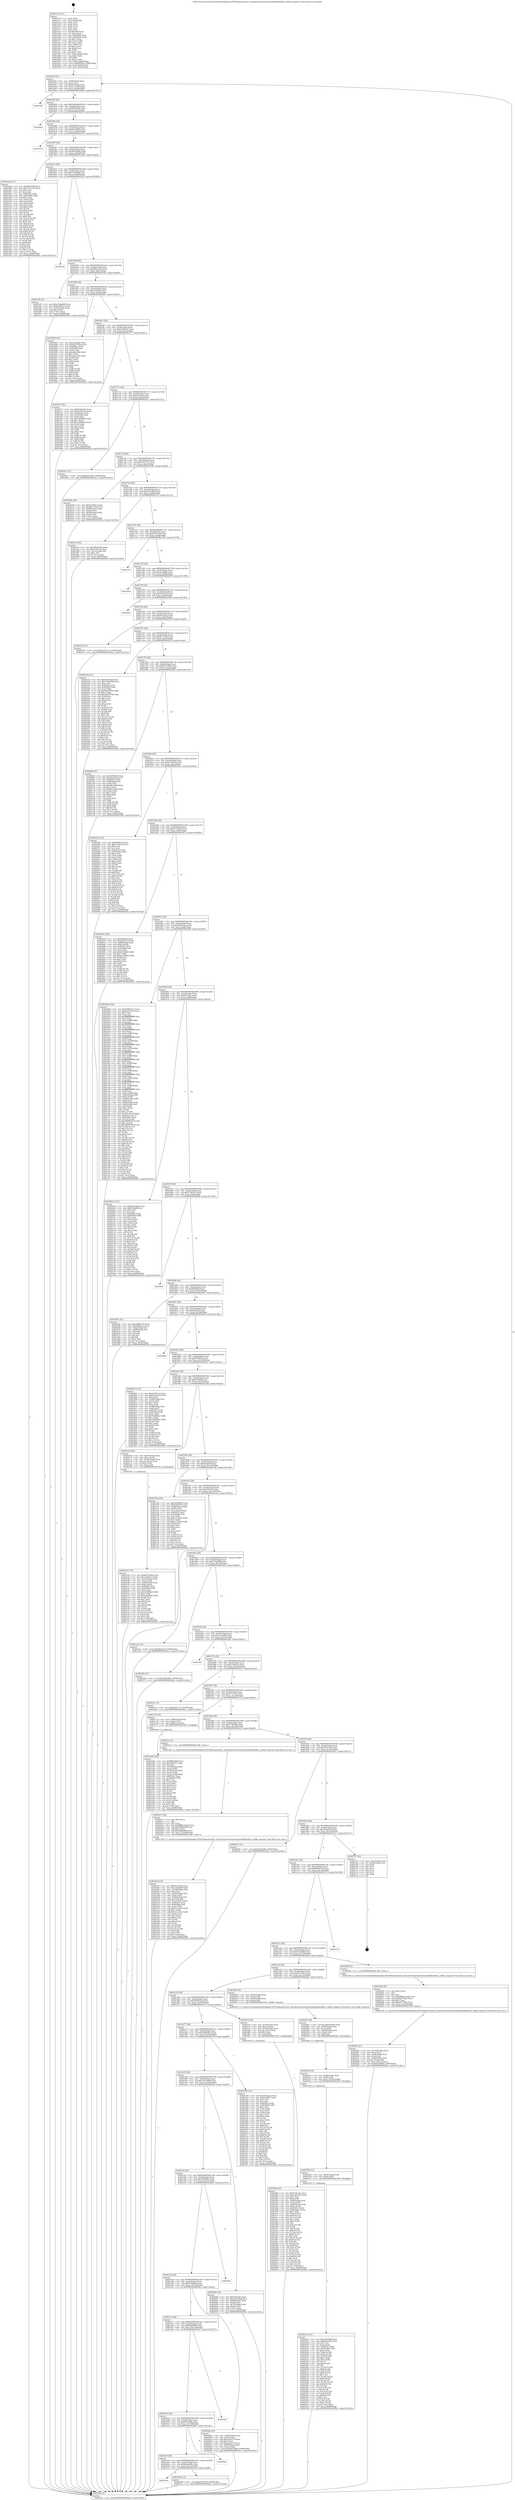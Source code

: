 digraph "0x4015c0" {
  label = "0x4015c0 (/mnt/c/Users/mathe/Desktop/tcc/POCII/binaries/extr_linuxdriversnetwirelessathath9kath9k.h_ath9k_suspend_Final-ollvm.out::main(0))"
  labelloc = "t"
  node[shape=record]

  Entry [label="",width=0.3,height=0.3,shape=circle,fillcolor=black,style=filled]
  "0x40162f" [label="{
     0x40162f [32]\l
     | [instrs]\l
     &nbsp;&nbsp;0x40162f \<+6\>: mov -0x90(%rbp),%eax\l
     &nbsp;&nbsp;0x401635 \<+2\>: mov %eax,%ecx\l
     &nbsp;&nbsp;0x401637 \<+6\>: sub $0x8ee50aad,%ecx\l
     &nbsp;&nbsp;0x40163d \<+6\>: mov %eax,-0xa4(%rbp)\l
     &nbsp;&nbsp;0x401643 \<+6\>: mov %ecx,-0xa8(%rbp)\l
     &nbsp;&nbsp;0x401649 \<+6\>: je 00000000004028d9 \<main+0x1319\>\l
  }"]
  "0x4028d9" [label="{
     0x4028d9\l
  }", style=dashed]
  "0x40164f" [label="{
     0x40164f [28]\l
     | [instrs]\l
     &nbsp;&nbsp;0x40164f \<+5\>: jmp 0000000000401654 \<main+0x94\>\l
     &nbsp;&nbsp;0x401654 \<+6\>: mov -0xa4(%rbp),%eax\l
     &nbsp;&nbsp;0x40165a \<+5\>: sub $0x8f942db9,%eax\l
     &nbsp;&nbsp;0x40165f \<+6\>: mov %eax,-0xac(%rbp)\l
     &nbsp;&nbsp;0x401665 \<+6\>: je 000000000040282f \<main+0x126f\>\l
  }"]
  Exit [label="",width=0.3,height=0.3,shape=circle,fillcolor=black,style=filled,peripheries=2]
  "0x40282f" [label="{
     0x40282f\l
  }", style=dashed]
  "0x40166b" [label="{
     0x40166b [28]\l
     | [instrs]\l
     &nbsp;&nbsp;0x40166b \<+5\>: jmp 0000000000401670 \<main+0xb0\>\l
     &nbsp;&nbsp;0x401670 \<+6\>: mov -0xa4(%rbp),%eax\l
     &nbsp;&nbsp;0x401676 \<+5\>: sub $0x95ee4654,%eax\l
     &nbsp;&nbsp;0x40167b \<+6\>: mov %eax,-0xb0(%rbp)\l
     &nbsp;&nbsp;0x401681 \<+6\>: je 0000000000401d73 \<main+0x7b3\>\l
  }"]
  "0x401b3b" [label="{
     0x401b3b\l
  }", style=dashed]
  "0x401d73" [label="{
     0x401d73\l
  }", style=dashed]
  "0x401687" [label="{
     0x401687 [28]\l
     | [instrs]\l
     &nbsp;&nbsp;0x401687 \<+5\>: jmp 000000000040168c \<main+0xcc\>\l
     &nbsp;&nbsp;0x40168c \<+6\>: mov -0xa4(%rbp),%eax\l
     &nbsp;&nbsp;0x401692 \<+5\>: sub $0x99a4e8dd,%eax\l
     &nbsp;&nbsp;0x401697 \<+6\>: mov %eax,-0xb4(%rbp)\l
     &nbsp;&nbsp;0x40169d \<+6\>: je 0000000000401deb \<main+0x82b\>\l
  }"]
  "0x4025b9" [label="{
     0x4025b9 [15]\l
     | [instrs]\l
     &nbsp;&nbsp;0x4025b9 \<+10\>: movl $0xe0792d1f,-0x90(%rbp)\l
     &nbsp;&nbsp;0x4025c3 \<+5\>: jmp 00000000004029ea \<main+0x142a\>\l
  }"]
  "0x401deb" [label="{
     0x401deb [137]\l
     | [instrs]\l
     &nbsp;&nbsp;0x401deb \<+5\>: mov $0x8f942db9,%eax\l
     &nbsp;&nbsp;0x401df0 \<+5\>: mov $0x1e711c34,%ecx\l
     &nbsp;&nbsp;0x401df5 \<+2\>: mov $0x1,%dl\l
     &nbsp;&nbsp;0x401df7 \<+2\>: xor %esi,%esi\l
     &nbsp;&nbsp;0x401df9 \<+7\>: mov 0x40505c,%edi\l
     &nbsp;&nbsp;0x401e00 \<+8\>: mov 0x405060,%r8d\l
     &nbsp;&nbsp;0x401e08 \<+3\>: sub $0x1,%esi\l
     &nbsp;&nbsp;0x401e0b \<+3\>: mov %edi,%r9d\l
     &nbsp;&nbsp;0x401e0e \<+3\>: add %esi,%r9d\l
     &nbsp;&nbsp;0x401e11 \<+4\>: imul %r9d,%edi\l
     &nbsp;&nbsp;0x401e15 \<+3\>: and $0x1,%edi\l
     &nbsp;&nbsp;0x401e18 \<+3\>: cmp $0x0,%edi\l
     &nbsp;&nbsp;0x401e1b \<+4\>: sete %r10b\l
     &nbsp;&nbsp;0x401e1f \<+4\>: cmp $0xa,%r8d\l
     &nbsp;&nbsp;0x401e23 \<+4\>: setl %r11b\l
     &nbsp;&nbsp;0x401e27 \<+3\>: mov %r10b,%bl\l
     &nbsp;&nbsp;0x401e2a \<+3\>: xor $0xff,%bl\l
     &nbsp;&nbsp;0x401e2d \<+3\>: mov %r11b,%r14b\l
     &nbsp;&nbsp;0x401e30 \<+4\>: xor $0xff,%r14b\l
     &nbsp;&nbsp;0x401e34 \<+3\>: xor $0x1,%dl\l
     &nbsp;&nbsp;0x401e37 \<+3\>: mov %bl,%r15b\l
     &nbsp;&nbsp;0x401e3a \<+4\>: and $0xff,%r15b\l
     &nbsp;&nbsp;0x401e3e \<+3\>: and %dl,%r10b\l
     &nbsp;&nbsp;0x401e41 \<+3\>: mov %r14b,%r12b\l
     &nbsp;&nbsp;0x401e44 \<+4\>: and $0xff,%r12b\l
     &nbsp;&nbsp;0x401e48 \<+3\>: and %dl,%r11b\l
     &nbsp;&nbsp;0x401e4b \<+3\>: or %r10b,%r15b\l
     &nbsp;&nbsp;0x401e4e \<+3\>: or %r11b,%r12b\l
     &nbsp;&nbsp;0x401e51 \<+3\>: xor %r12b,%r15b\l
     &nbsp;&nbsp;0x401e54 \<+3\>: or %r14b,%bl\l
     &nbsp;&nbsp;0x401e57 \<+3\>: xor $0xff,%bl\l
     &nbsp;&nbsp;0x401e5a \<+3\>: or $0x1,%dl\l
     &nbsp;&nbsp;0x401e5d \<+2\>: and %dl,%bl\l
     &nbsp;&nbsp;0x401e5f \<+3\>: or %bl,%r15b\l
     &nbsp;&nbsp;0x401e62 \<+4\>: test $0x1,%r15b\l
     &nbsp;&nbsp;0x401e66 \<+3\>: cmovne %ecx,%eax\l
     &nbsp;&nbsp;0x401e69 \<+6\>: mov %eax,-0x90(%rbp)\l
     &nbsp;&nbsp;0x401e6f \<+5\>: jmp 00000000004029ea \<main+0x142a\>\l
  }"]
  "0x4016a3" [label="{
     0x4016a3 [28]\l
     | [instrs]\l
     &nbsp;&nbsp;0x4016a3 \<+5\>: jmp 00000000004016a8 \<main+0xe8\>\l
     &nbsp;&nbsp;0x4016a8 \<+6\>: mov -0xa4(%rbp),%eax\l
     &nbsp;&nbsp;0x4016ae \<+5\>: sub $0xa7edadb9,%eax\l
     &nbsp;&nbsp;0x4016b3 \<+6\>: mov %eax,-0xb8(%rbp)\l
     &nbsp;&nbsp;0x4016b9 \<+6\>: je 00000000004025c8 \<main+0x1008\>\l
  }"]
  "0x401b1f" [label="{
     0x401b1f [28]\l
     | [instrs]\l
     &nbsp;&nbsp;0x401b1f \<+5\>: jmp 0000000000401b24 \<main+0x564\>\l
     &nbsp;&nbsp;0x401b24 \<+6\>: mov -0xa4(%rbp),%eax\l
     &nbsp;&nbsp;0x401b2a \<+5\>: sub $0x6deacb4b,%eax\l
     &nbsp;&nbsp;0x401b2f \<+6\>: mov %eax,-0x15c(%rbp)\l
     &nbsp;&nbsp;0x401b35 \<+6\>: je 00000000004025b9 \<main+0xff9\>\l
  }"]
  "0x4025c8" [label="{
     0x4025c8\l
  }", style=dashed]
  "0x4016bf" [label="{
     0x4016bf [28]\l
     | [instrs]\l
     &nbsp;&nbsp;0x4016bf \<+5\>: jmp 00000000004016c4 \<main+0x104\>\l
     &nbsp;&nbsp;0x4016c4 \<+6\>: mov -0xa4(%rbp),%eax\l
     &nbsp;&nbsp;0x4016ca \<+5\>: sub $0xa96ae149,%eax\l
     &nbsp;&nbsp;0x4016cf \<+6\>: mov %eax,-0xbc(%rbp)\l
     &nbsp;&nbsp;0x4016d5 \<+6\>: je 0000000000401ef9 \<main+0x939\>\l
  }"]
  "0x40289c" [label="{
     0x40289c\l
  }", style=dashed]
  "0x401ef9" [label="{
     0x401ef9 [30]\l
     | [instrs]\l
     &nbsp;&nbsp;0x401ef9 \<+5\>: mov $0xa7edadb9,%eax\l
     &nbsp;&nbsp;0x401efe \<+5\>: mov $0xbc04b5a7,%ecx\l
     &nbsp;&nbsp;0x401f03 \<+3\>: mov -0x30(%rbp),%edx\l
     &nbsp;&nbsp;0x401f06 \<+3\>: cmp $0x0,%edx\l
     &nbsp;&nbsp;0x401f09 \<+3\>: cmove %ecx,%eax\l
     &nbsp;&nbsp;0x401f0c \<+6\>: mov %eax,-0x90(%rbp)\l
     &nbsp;&nbsp;0x401f12 \<+5\>: jmp 00000000004029ea \<main+0x142a\>\l
  }"]
  "0x4016db" [label="{
     0x4016db [28]\l
     | [instrs]\l
     &nbsp;&nbsp;0x4016db \<+5\>: jmp 00000000004016e0 \<main+0x120\>\l
     &nbsp;&nbsp;0x4016e0 \<+6\>: mov -0xa4(%rbp),%eax\l
     &nbsp;&nbsp;0x4016e6 \<+5\>: sub $0xb1f559ca,%eax\l
     &nbsp;&nbsp;0x4016eb \<+6\>: mov %eax,-0xc0(%rbp)\l
     &nbsp;&nbsp;0x4016f1 \<+6\>: je 0000000000402483 \<main+0xec3\>\l
  }"]
  "0x401b03" [label="{
     0x401b03 [28]\l
     | [instrs]\l
     &nbsp;&nbsp;0x401b03 \<+5\>: jmp 0000000000401b08 \<main+0x548\>\l
     &nbsp;&nbsp;0x401b08 \<+6\>: mov -0xa4(%rbp),%eax\l
     &nbsp;&nbsp;0x401b0e \<+5\>: sub $0x69353b6a,%eax\l
     &nbsp;&nbsp;0x401b13 \<+6\>: mov %eax,-0x158(%rbp)\l
     &nbsp;&nbsp;0x401b19 \<+6\>: je 000000000040289c \<main+0x12dc\>\l
  }"]
  "0x402483" [label="{
     0x402483 [91]\l
     | [instrs]\l
     &nbsp;&nbsp;0x402483 \<+5\>: mov $0xca3daf84,%eax\l
     &nbsp;&nbsp;0x402488 \<+5\>: mov $0x45d7763e,%ecx\l
     &nbsp;&nbsp;0x40248d \<+7\>: mov 0x40505c,%edx\l
     &nbsp;&nbsp;0x402494 \<+7\>: mov 0x405060,%esi\l
     &nbsp;&nbsp;0x40249b \<+2\>: mov %edx,%edi\l
     &nbsp;&nbsp;0x40249d \<+6\>: add $0xa2dce3d2,%edi\l
     &nbsp;&nbsp;0x4024a3 \<+3\>: sub $0x1,%edi\l
     &nbsp;&nbsp;0x4024a6 \<+6\>: sub $0xa2dce3d2,%edi\l
     &nbsp;&nbsp;0x4024ac \<+3\>: imul %edi,%edx\l
     &nbsp;&nbsp;0x4024af \<+3\>: and $0x1,%edx\l
     &nbsp;&nbsp;0x4024b2 \<+3\>: cmp $0x0,%edx\l
     &nbsp;&nbsp;0x4024b5 \<+4\>: sete %r8b\l
     &nbsp;&nbsp;0x4024b9 \<+3\>: cmp $0xa,%esi\l
     &nbsp;&nbsp;0x4024bc \<+4\>: setl %r9b\l
     &nbsp;&nbsp;0x4024c0 \<+3\>: mov %r8b,%r10b\l
     &nbsp;&nbsp;0x4024c3 \<+3\>: and %r9b,%r10b\l
     &nbsp;&nbsp;0x4024c6 \<+3\>: xor %r9b,%r8b\l
     &nbsp;&nbsp;0x4024c9 \<+3\>: or %r8b,%r10b\l
     &nbsp;&nbsp;0x4024cc \<+4\>: test $0x1,%r10b\l
     &nbsp;&nbsp;0x4024d0 \<+3\>: cmovne %ecx,%eax\l
     &nbsp;&nbsp;0x4024d3 \<+6\>: mov %eax,-0x90(%rbp)\l
     &nbsp;&nbsp;0x4024d9 \<+5\>: jmp 00000000004029ea \<main+0x142a\>\l
  }"]
  "0x4016f7" [label="{
     0x4016f7 [28]\l
     | [instrs]\l
     &nbsp;&nbsp;0x4016f7 \<+5\>: jmp 00000000004016fc \<main+0x13c\>\l
     &nbsp;&nbsp;0x4016fc \<+6\>: mov -0xa4(%rbp),%eax\l
     &nbsp;&nbsp;0x401702 \<+5\>: sub $0xbc04b5a7,%eax\l
     &nbsp;&nbsp;0x401707 \<+6\>: mov %eax,-0xc4(%rbp)\l
     &nbsp;&nbsp;0x40170d \<+6\>: je 0000000000401f17 \<main+0x957\>\l
  }"]
  "0x4025d7" [label="{
     0x4025d7\l
  }", style=dashed]
  "0x401f17" [label="{
     0x401f17 [91]\l
     | [instrs]\l
     &nbsp;&nbsp;0x401f17 \<+5\>: mov $0xf754ce41,%eax\l
     &nbsp;&nbsp;0x401f1c \<+5\>: mov $0x529352c9,%ecx\l
     &nbsp;&nbsp;0x401f21 \<+7\>: mov 0x40505c,%edx\l
     &nbsp;&nbsp;0x401f28 \<+7\>: mov 0x405060,%esi\l
     &nbsp;&nbsp;0x401f2f \<+2\>: mov %edx,%edi\l
     &nbsp;&nbsp;0x401f31 \<+6\>: sub $0x1280bd95,%edi\l
     &nbsp;&nbsp;0x401f37 \<+3\>: sub $0x1,%edi\l
     &nbsp;&nbsp;0x401f3a \<+6\>: add $0x1280bd95,%edi\l
     &nbsp;&nbsp;0x401f40 \<+3\>: imul %edi,%edx\l
     &nbsp;&nbsp;0x401f43 \<+3\>: and $0x1,%edx\l
     &nbsp;&nbsp;0x401f46 \<+3\>: cmp $0x0,%edx\l
     &nbsp;&nbsp;0x401f49 \<+4\>: sete %r8b\l
     &nbsp;&nbsp;0x401f4d \<+3\>: cmp $0xa,%esi\l
     &nbsp;&nbsp;0x401f50 \<+4\>: setl %r9b\l
     &nbsp;&nbsp;0x401f54 \<+3\>: mov %r8b,%r10b\l
     &nbsp;&nbsp;0x401f57 \<+3\>: and %r9b,%r10b\l
     &nbsp;&nbsp;0x401f5a \<+3\>: xor %r9b,%r8b\l
     &nbsp;&nbsp;0x401f5d \<+3\>: or %r8b,%r10b\l
     &nbsp;&nbsp;0x401f60 \<+4\>: test $0x1,%r10b\l
     &nbsp;&nbsp;0x401f64 \<+3\>: cmovne %ecx,%eax\l
     &nbsp;&nbsp;0x401f67 \<+6\>: mov %eax,-0x90(%rbp)\l
     &nbsp;&nbsp;0x401f6d \<+5\>: jmp 00000000004029ea \<main+0x142a\>\l
  }"]
  "0x401713" [label="{
     0x401713 [28]\l
     | [instrs]\l
     &nbsp;&nbsp;0x401713 \<+5\>: jmp 0000000000401718 \<main+0x158\>\l
     &nbsp;&nbsp;0x401718 \<+6\>: mov -0xa4(%rbp),%eax\l
     &nbsp;&nbsp;0x40171e \<+5\>: sub $0xbc9e2cc6,%eax\l
     &nbsp;&nbsp;0x401723 \<+6\>: mov %eax,-0xc8(%rbp)\l
     &nbsp;&nbsp;0x401729 \<+6\>: je 00000000004026e1 \<main+0x1121\>\l
  }"]
  "0x40252c" [label="{
     0x40252c [141]\l
     | [instrs]\l
     &nbsp;&nbsp;0x40252c \<+5\>: mov $0xca3daf84,%eax\l
     &nbsp;&nbsp;0x402531 \<+5\>: mov $0x6deacb4b,%esi\l
     &nbsp;&nbsp;0x402536 \<+2\>: mov $0x1,%cl\l
     &nbsp;&nbsp;0x402538 \<+2\>: xor %edx,%edx\l
     &nbsp;&nbsp;0x40253a \<+8\>: mov 0x40505c,%r8d\l
     &nbsp;&nbsp;0x402542 \<+8\>: mov 0x405060,%r9d\l
     &nbsp;&nbsp;0x40254a \<+3\>: sub $0x1,%edx\l
     &nbsp;&nbsp;0x40254d \<+3\>: mov %r8d,%r10d\l
     &nbsp;&nbsp;0x402550 \<+3\>: add %edx,%r10d\l
     &nbsp;&nbsp;0x402553 \<+4\>: imul %r10d,%r8d\l
     &nbsp;&nbsp;0x402557 \<+4\>: and $0x1,%r8d\l
     &nbsp;&nbsp;0x40255b \<+4\>: cmp $0x0,%r8d\l
     &nbsp;&nbsp;0x40255f \<+4\>: sete %r11b\l
     &nbsp;&nbsp;0x402563 \<+4\>: cmp $0xa,%r9d\l
     &nbsp;&nbsp;0x402567 \<+3\>: setl %bl\l
     &nbsp;&nbsp;0x40256a \<+3\>: mov %r11b,%r14b\l
     &nbsp;&nbsp;0x40256d \<+4\>: xor $0xff,%r14b\l
     &nbsp;&nbsp;0x402571 \<+3\>: mov %bl,%r15b\l
     &nbsp;&nbsp;0x402574 \<+4\>: xor $0xff,%r15b\l
     &nbsp;&nbsp;0x402578 \<+3\>: xor $0x1,%cl\l
     &nbsp;&nbsp;0x40257b \<+3\>: mov %r14b,%r12b\l
     &nbsp;&nbsp;0x40257e \<+4\>: and $0xff,%r12b\l
     &nbsp;&nbsp;0x402582 \<+3\>: and %cl,%r11b\l
     &nbsp;&nbsp;0x402585 \<+3\>: mov %r15b,%r13b\l
     &nbsp;&nbsp;0x402588 \<+4\>: and $0xff,%r13b\l
     &nbsp;&nbsp;0x40258c \<+2\>: and %cl,%bl\l
     &nbsp;&nbsp;0x40258e \<+3\>: or %r11b,%r12b\l
     &nbsp;&nbsp;0x402591 \<+3\>: or %bl,%r13b\l
     &nbsp;&nbsp;0x402594 \<+3\>: xor %r13b,%r12b\l
     &nbsp;&nbsp;0x402597 \<+3\>: or %r15b,%r14b\l
     &nbsp;&nbsp;0x40259a \<+4\>: xor $0xff,%r14b\l
     &nbsp;&nbsp;0x40259e \<+3\>: or $0x1,%cl\l
     &nbsp;&nbsp;0x4025a1 \<+3\>: and %cl,%r14b\l
     &nbsp;&nbsp;0x4025a4 \<+3\>: or %r14b,%r12b\l
     &nbsp;&nbsp;0x4025a7 \<+4\>: test $0x1,%r12b\l
     &nbsp;&nbsp;0x4025ab \<+3\>: cmovne %esi,%eax\l
     &nbsp;&nbsp;0x4025ae \<+6\>: mov %eax,-0x90(%rbp)\l
     &nbsp;&nbsp;0x4025b4 \<+5\>: jmp 00000000004029ea \<main+0x142a\>\l
  }"]
  "0x4026e1" [label="{
     0x4026e1 [15]\l
     | [instrs]\l
     &nbsp;&nbsp;0x4026e1 \<+10\>: movl $0xd8107943,-0x90(%rbp)\l
     &nbsp;&nbsp;0x4026eb \<+5\>: jmp 00000000004029ea \<main+0x142a\>\l
  }"]
  "0x40172f" [label="{
     0x40172f [28]\l
     | [instrs]\l
     &nbsp;&nbsp;0x40172f \<+5\>: jmp 0000000000401734 \<main+0x174\>\l
     &nbsp;&nbsp;0x401734 \<+6\>: mov -0xa4(%rbp),%eax\l
     &nbsp;&nbsp;0x40173a \<+5\>: sub $0xbcd371c7,%eax\l
     &nbsp;&nbsp;0x40173f \<+6\>: mov %eax,-0xcc(%rbp)\l
     &nbsp;&nbsp;0x401745 \<+6\>: je 000000000040220b \<main+0xc4b\>\l
  }"]
  "0x402520" [label="{
     0x402520 [12]\l
     | [instrs]\l
     &nbsp;&nbsp;0x402520 \<+4\>: mov -0x50(%rbp),%rdi\l
     &nbsp;&nbsp;0x402524 \<+3\>: mov (%rdi),%rdi\l
     &nbsp;&nbsp;0x402527 \<+5\>: call 0000000000401030 \<free@plt\>\l
     | [calls]\l
     &nbsp;&nbsp;0x401030 \{1\} (unknown)\l
  }"]
  "0x40220b" [label="{
     0x40220b [36]\l
     | [instrs]\l
     &nbsp;&nbsp;0x40220b \<+5\>: mov $0xb1f559ca,%eax\l
     &nbsp;&nbsp;0x402210 \<+5\>: mov $0xd6c723b3,%ecx\l
     &nbsp;&nbsp;0x402215 \<+4\>: mov -0x48(%rbp),%rdx\l
     &nbsp;&nbsp;0x402219 \<+2\>: mov (%rdx),%esi\l
     &nbsp;&nbsp;0x40221b \<+4\>: mov -0x58(%rbp),%rdx\l
     &nbsp;&nbsp;0x40221f \<+2\>: cmp (%rdx),%esi\l
     &nbsp;&nbsp;0x402221 \<+3\>: cmovl %ecx,%eax\l
     &nbsp;&nbsp;0x402224 \<+6\>: mov %eax,-0x90(%rbp)\l
     &nbsp;&nbsp;0x40222a \<+5\>: jmp 00000000004029ea \<main+0x142a\>\l
  }"]
  "0x40174b" [label="{
     0x40174b [28]\l
     | [instrs]\l
     &nbsp;&nbsp;0x40174b \<+5\>: jmp 0000000000401750 \<main+0x190\>\l
     &nbsp;&nbsp;0x401750 \<+6\>: mov -0xa4(%rbp),%eax\l
     &nbsp;&nbsp;0x401756 \<+5\>: sub $0xbe53c85d,%eax\l
     &nbsp;&nbsp;0x40175b \<+6\>: mov %eax,-0xd0(%rbp)\l
     &nbsp;&nbsp;0x401761 \<+6\>: je 0000000000401cfa \<main+0x73a\>\l
  }"]
  "0x40250e" [label="{
     0x40250e [18]\l
     | [instrs]\l
     &nbsp;&nbsp;0x40250e \<+4\>: mov -0x68(%rbp),%rdi\l
     &nbsp;&nbsp;0x402512 \<+3\>: mov (%rdi),%rdi\l
     &nbsp;&nbsp;0x402515 \<+6\>: mov %eax,-0x16c(%rbp)\l
     &nbsp;&nbsp;0x40251b \<+5\>: call 0000000000401030 \<free@plt\>\l
     | [calls]\l
     &nbsp;&nbsp;0x401030 \{1\} (unknown)\l
  }"]
  "0x401cfa" [label="{
     0x401cfa [30]\l
     | [instrs]\l
     &nbsp;&nbsp;0x401cfa \<+5\>: mov $0x99a4e8dd,%eax\l
     &nbsp;&nbsp;0x401cff \<+5\>: mov $0xc01611a9,%ecx\l
     &nbsp;&nbsp;0x401d04 \<+3\>: mov -0x31(%rbp),%dl\l
     &nbsp;&nbsp;0x401d07 \<+3\>: test $0x1,%dl\l
     &nbsp;&nbsp;0x401d0a \<+3\>: cmovne %ecx,%eax\l
     &nbsp;&nbsp;0x401d0d \<+6\>: mov %eax,-0x90(%rbp)\l
     &nbsp;&nbsp;0x401d13 \<+5\>: jmp 00000000004029ea \<main+0x142a\>\l
  }"]
  "0x401767" [label="{
     0x401767 [28]\l
     | [instrs]\l
     &nbsp;&nbsp;0x401767 \<+5\>: jmp 000000000040176c \<main+0x1ac\>\l
     &nbsp;&nbsp;0x40176c \<+6\>: mov -0xa4(%rbp),%eax\l
     &nbsp;&nbsp;0x401772 \<+5\>: sub $0xc01611a9,%eax\l
     &nbsp;&nbsp;0x401777 \<+6\>: mov %eax,-0xd4(%rbp)\l
     &nbsp;&nbsp;0x40177d \<+6\>: je 0000000000401d18 \<main+0x758\>\l
  }"]
  "0x4024f1" [label="{
     0x4024f1 [29]\l
     | [instrs]\l
     &nbsp;&nbsp;0x4024f1 \<+10\>: movabs $0x4030b6,%rdi\l
     &nbsp;&nbsp;0x4024fb \<+4\>: mov -0x40(%rbp),%rsi\l
     &nbsp;&nbsp;0x4024ff \<+2\>: mov %eax,(%rsi)\l
     &nbsp;&nbsp;0x402501 \<+4\>: mov -0x40(%rbp),%rsi\l
     &nbsp;&nbsp;0x402505 \<+2\>: mov (%rsi),%esi\l
     &nbsp;&nbsp;0x402507 \<+2\>: mov $0x0,%al\l
     &nbsp;&nbsp;0x402509 \<+5\>: call 0000000000401040 \<printf@plt\>\l
     | [calls]\l
     &nbsp;&nbsp;0x401040 \{1\} (unknown)\l
  }"]
  "0x401d18" [label="{
     0x401d18\l
  }", style=dashed]
  "0x401783" [label="{
     0x401783 [28]\l
     | [instrs]\l
     &nbsp;&nbsp;0x401783 \<+5\>: jmp 0000000000401788 \<main+0x1c8\>\l
     &nbsp;&nbsp;0x401788 \<+6\>: mov -0xa4(%rbp),%eax\l
     &nbsp;&nbsp;0x40178e \<+5\>: sub $0xca3daf84,%eax\l
     &nbsp;&nbsp;0x401793 \<+6\>: mov %eax,-0xd8(%rbp)\l
     &nbsp;&nbsp;0x401799 \<+6\>: je 0000000000402959 \<main+0x1399\>\l
  }"]
  "0x4022ef" [label="{
     0x4022ef [122]\l
     | [instrs]\l
     &nbsp;&nbsp;0x4022ef \<+5\>: mov $0x8ee50aad,%ecx\l
     &nbsp;&nbsp;0x4022f4 \<+5\>: mov $0x118a828f,%edx\l
     &nbsp;&nbsp;0x4022f9 \<+6\>: mov -0x168(%rbp),%esi\l
     &nbsp;&nbsp;0x4022ff \<+3\>: imul %eax,%esi\l
     &nbsp;&nbsp;0x402302 \<+4\>: mov -0x50(%rbp),%rdi\l
     &nbsp;&nbsp;0x402306 \<+3\>: mov (%rdi),%rdi\l
     &nbsp;&nbsp;0x402309 \<+4\>: mov -0x48(%rbp),%r8\l
     &nbsp;&nbsp;0x40230d \<+3\>: movslq (%r8),%r8\l
     &nbsp;&nbsp;0x402310 \<+4\>: mov %esi,(%rdi,%r8,4)\l
     &nbsp;&nbsp;0x402314 \<+7\>: mov 0x40505c,%eax\l
     &nbsp;&nbsp;0x40231b \<+7\>: mov 0x405060,%esi\l
     &nbsp;&nbsp;0x402322 \<+3\>: mov %eax,%r9d\l
     &nbsp;&nbsp;0x402325 \<+7\>: sub $0x5c1ce30c,%r9d\l
     &nbsp;&nbsp;0x40232c \<+4\>: sub $0x1,%r9d\l
     &nbsp;&nbsp;0x402330 \<+7\>: add $0x5c1ce30c,%r9d\l
     &nbsp;&nbsp;0x402337 \<+4\>: imul %r9d,%eax\l
     &nbsp;&nbsp;0x40233b \<+3\>: and $0x1,%eax\l
     &nbsp;&nbsp;0x40233e \<+3\>: cmp $0x0,%eax\l
     &nbsp;&nbsp;0x402341 \<+4\>: sete %r10b\l
     &nbsp;&nbsp;0x402345 \<+3\>: cmp $0xa,%esi\l
     &nbsp;&nbsp;0x402348 \<+4\>: setl %r11b\l
     &nbsp;&nbsp;0x40234c \<+3\>: mov %r10b,%bl\l
     &nbsp;&nbsp;0x40234f \<+3\>: and %r11b,%bl\l
     &nbsp;&nbsp;0x402352 \<+3\>: xor %r11b,%r10b\l
     &nbsp;&nbsp;0x402355 \<+3\>: or %r10b,%bl\l
     &nbsp;&nbsp;0x402358 \<+3\>: test $0x1,%bl\l
     &nbsp;&nbsp;0x40235b \<+3\>: cmovne %edx,%ecx\l
     &nbsp;&nbsp;0x40235e \<+6\>: mov %ecx,-0x90(%rbp)\l
     &nbsp;&nbsp;0x402364 \<+5\>: jmp 00000000004029ea \<main+0x142a\>\l
  }"]
  "0x402959" [label="{
     0x402959\l
  }", style=dashed]
  "0x40179f" [label="{
     0x40179f [28]\l
     | [instrs]\l
     &nbsp;&nbsp;0x40179f \<+5\>: jmp 00000000004017a4 \<main+0x1e4\>\l
     &nbsp;&nbsp;0x4017a4 \<+6\>: mov -0xa4(%rbp),%eax\l
     &nbsp;&nbsp;0x4017aa \<+5\>: sub $0xd1f5bccd,%eax\l
     &nbsp;&nbsp;0x4017af \<+6\>: mov %eax,-0xdc(%rbp)\l
     &nbsp;&nbsp;0x4017b5 \<+6\>: je 000000000040292f \<main+0x136f\>\l
  }"]
  "0x4022c7" [label="{
     0x4022c7 [40]\l
     | [instrs]\l
     &nbsp;&nbsp;0x4022c7 \<+5\>: mov $0x2,%ecx\l
     &nbsp;&nbsp;0x4022cc \<+1\>: cltd\l
     &nbsp;&nbsp;0x4022cd \<+2\>: idiv %ecx\l
     &nbsp;&nbsp;0x4022cf \<+6\>: imul $0xfffffffe,%edx,%ecx\l
     &nbsp;&nbsp;0x4022d5 \<+6\>: sub $0x40bb6098,%ecx\l
     &nbsp;&nbsp;0x4022db \<+3\>: add $0x1,%ecx\l
     &nbsp;&nbsp;0x4022de \<+6\>: add $0x40bb6098,%ecx\l
     &nbsp;&nbsp;0x4022e4 \<+6\>: mov %ecx,-0x168(%rbp)\l
     &nbsp;&nbsp;0x4022ea \<+5\>: call 0000000000401160 \<next_i\>\l
     | [calls]\l
     &nbsp;&nbsp;0x401160 \{1\} (/mnt/c/Users/mathe/Desktop/tcc/POCII/binaries/extr_linuxdriversnetwirelessathath9kath9k.h_ath9k_suspend_Final-ollvm.out::next_i)\l
  }"]
  "0x40292f" [label="{
     0x40292f\l
  }", style=dashed]
  "0x4017bb" [label="{
     0x4017bb [28]\l
     | [instrs]\l
     &nbsp;&nbsp;0x4017bb \<+5\>: jmp 00000000004017c0 \<main+0x200\>\l
     &nbsp;&nbsp;0x4017c0 \<+6\>: mov -0xa4(%rbp),%eax\l
     &nbsp;&nbsp;0x4017c6 \<+5\>: sub $0xd2ee3ce4,%eax\l
     &nbsp;&nbsp;0x4017cb \<+6\>: mov %eax,-0xe0(%rbp)\l
     &nbsp;&nbsp;0x4017d1 \<+6\>: je 0000000000402474 \<main+0xeb4\>\l
  }"]
  "0x40218a" [label="{
     0x40218a [114]\l
     | [instrs]\l
     &nbsp;&nbsp;0x40218a \<+5\>: mov $0x69353b6a,%ecx\l
     &nbsp;&nbsp;0x40218f \<+5\>: mov $0x1c49e2ca,%edx\l
     &nbsp;&nbsp;0x402194 \<+4\>: mov -0x50(%rbp),%rdi\l
     &nbsp;&nbsp;0x402198 \<+3\>: mov %rax,(%rdi)\l
     &nbsp;&nbsp;0x40219b \<+4\>: mov -0x48(%rbp),%rax\l
     &nbsp;&nbsp;0x40219f \<+6\>: movl $0x0,(%rax)\l
     &nbsp;&nbsp;0x4021a5 \<+7\>: mov 0x40505c,%esi\l
     &nbsp;&nbsp;0x4021ac \<+8\>: mov 0x405060,%r8d\l
     &nbsp;&nbsp;0x4021b4 \<+3\>: mov %esi,%r9d\l
     &nbsp;&nbsp;0x4021b7 \<+7\>: sub $0x3c4494a6,%r9d\l
     &nbsp;&nbsp;0x4021be \<+4\>: sub $0x1,%r9d\l
     &nbsp;&nbsp;0x4021c2 \<+7\>: add $0x3c4494a6,%r9d\l
     &nbsp;&nbsp;0x4021c9 \<+4\>: imul %r9d,%esi\l
     &nbsp;&nbsp;0x4021cd \<+3\>: and $0x1,%esi\l
     &nbsp;&nbsp;0x4021d0 \<+3\>: cmp $0x0,%esi\l
     &nbsp;&nbsp;0x4021d3 \<+4\>: sete %r10b\l
     &nbsp;&nbsp;0x4021d7 \<+4\>: cmp $0xa,%r8d\l
     &nbsp;&nbsp;0x4021db \<+4\>: setl %r11b\l
     &nbsp;&nbsp;0x4021df \<+3\>: mov %r10b,%bl\l
     &nbsp;&nbsp;0x4021e2 \<+3\>: and %r11b,%bl\l
     &nbsp;&nbsp;0x4021e5 \<+3\>: xor %r11b,%r10b\l
     &nbsp;&nbsp;0x4021e8 \<+3\>: or %r10b,%bl\l
     &nbsp;&nbsp;0x4021eb \<+3\>: test $0x1,%bl\l
     &nbsp;&nbsp;0x4021ee \<+3\>: cmovne %edx,%ecx\l
     &nbsp;&nbsp;0x4021f1 \<+6\>: mov %ecx,-0x90(%rbp)\l
     &nbsp;&nbsp;0x4021f7 \<+5\>: jmp 00000000004029ea \<main+0x142a\>\l
  }"]
  "0x402474" [label="{
     0x402474 [15]\l
     | [instrs]\l
     &nbsp;&nbsp;0x402474 \<+10\>: movl $0xbcd371c7,-0x90(%rbp)\l
     &nbsp;&nbsp;0x40247e \<+5\>: jmp 00000000004029ea \<main+0x142a\>\l
  }"]
  "0x4017d7" [label="{
     0x4017d7 [28]\l
     | [instrs]\l
     &nbsp;&nbsp;0x4017d7 \<+5\>: jmp 00000000004017dc \<main+0x21c\>\l
     &nbsp;&nbsp;0x4017dc \<+6\>: mov -0xa4(%rbp),%eax\l
     &nbsp;&nbsp;0x4017e2 \<+5\>: sub $0xd6c723b3,%eax\l
     &nbsp;&nbsp;0x4017e7 \<+6\>: mov %eax,-0xe4(%rbp)\l
     &nbsp;&nbsp;0x4017ed \<+6\>: je 000000000040222f \<main+0xc6f\>\l
  }"]
  "0x401ae7" [label="{
     0x401ae7 [28]\l
     | [instrs]\l
     &nbsp;&nbsp;0x401ae7 \<+5\>: jmp 0000000000401aec \<main+0x52c\>\l
     &nbsp;&nbsp;0x401aec \<+6\>: mov -0xa4(%rbp),%eax\l
     &nbsp;&nbsp;0x401af2 \<+5\>: sub $0x689d0958,%eax\l
     &nbsp;&nbsp;0x401af7 \<+6\>: mov %eax,-0x154(%rbp)\l
     &nbsp;&nbsp;0x401afd \<+6\>: je 00000000004025d7 \<main+0x1017\>\l
  }"]
  "0x40222f" [label="{
     0x40222f [147]\l
     | [instrs]\l
     &nbsp;&nbsp;0x40222f \<+5\>: mov $0x8ee50aad,%eax\l
     &nbsp;&nbsp;0x402234 \<+5\>: mov $0x31543ddb,%ecx\l
     &nbsp;&nbsp;0x402239 \<+2\>: mov $0x1,%dl\l
     &nbsp;&nbsp;0x40223b \<+7\>: mov 0x40505c,%esi\l
     &nbsp;&nbsp;0x402242 \<+7\>: mov 0x405060,%edi\l
     &nbsp;&nbsp;0x402249 \<+3\>: mov %esi,%r8d\l
     &nbsp;&nbsp;0x40224c \<+7\>: sub $0x5d229790,%r8d\l
     &nbsp;&nbsp;0x402253 \<+4\>: sub $0x1,%r8d\l
     &nbsp;&nbsp;0x402257 \<+7\>: add $0x5d229790,%r8d\l
     &nbsp;&nbsp;0x40225e \<+4\>: imul %r8d,%esi\l
     &nbsp;&nbsp;0x402262 \<+3\>: and $0x1,%esi\l
     &nbsp;&nbsp;0x402265 \<+3\>: cmp $0x0,%esi\l
     &nbsp;&nbsp;0x402268 \<+4\>: sete %r9b\l
     &nbsp;&nbsp;0x40226c \<+3\>: cmp $0xa,%edi\l
     &nbsp;&nbsp;0x40226f \<+4\>: setl %r10b\l
     &nbsp;&nbsp;0x402273 \<+3\>: mov %r9b,%r11b\l
     &nbsp;&nbsp;0x402276 \<+4\>: xor $0xff,%r11b\l
     &nbsp;&nbsp;0x40227a \<+3\>: mov %r10b,%bl\l
     &nbsp;&nbsp;0x40227d \<+3\>: xor $0xff,%bl\l
     &nbsp;&nbsp;0x402280 \<+3\>: xor $0x1,%dl\l
     &nbsp;&nbsp;0x402283 \<+3\>: mov %r11b,%r14b\l
     &nbsp;&nbsp;0x402286 \<+4\>: and $0xff,%r14b\l
     &nbsp;&nbsp;0x40228a \<+3\>: and %dl,%r9b\l
     &nbsp;&nbsp;0x40228d \<+3\>: mov %bl,%r15b\l
     &nbsp;&nbsp;0x402290 \<+4\>: and $0xff,%r15b\l
     &nbsp;&nbsp;0x402294 \<+3\>: and %dl,%r10b\l
     &nbsp;&nbsp;0x402297 \<+3\>: or %r9b,%r14b\l
     &nbsp;&nbsp;0x40229a \<+3\>: or %r10b,%r15b\l
     &nbsp;&nbsp;0x40229d \<+3\>: xor %r15b,%r14b\l
     &nbsp;&nbsp;0x4022a0 \<+3\>: or %bl,%r11b\l
     &nbsp;&nbsp;0x4022a3 \<+4\>: xor $0xff,%r11b\l
     &nbsp;&nbsp;0x4022a7 \<+3\>: or $0x1,%dl\l
     &nbsp;&nbsp;0x4022aa \<+3\>: and %dl,%r11b\l
     &nbsp;&nbsp;0x4022ad \<+3\>: or %r11b,%r14b\l
     &nbsp;&nbsp;0x4022b0 \<+4\>: test $0x1,%r14b\l
     &nbsp;&nbsp;0x4022b4 \<+3\>: cmovne %ecx,%eax\l
     &nbsp;&nbsp;0x4022b7 \<+6\>: mov %eax,-0x90(%rbp)\l
     &nbsp;&nbsp;0x4022bd \<+5\>: jmp 00000000004029ea \<main+0x142a\>\l
  }"]
  "0x4017f3" [label="{
     0x4017f3 [28]\l
     | [instrs]\l
     &nbsp;&nbsp;0x4017f3 \<+5\>: jmp 00000000004017f8 \<main+0x238\>\l
     &nbsp;&nbsp;0x4017f8 \<+6\>: mov -0xa4(%rbp),%eax\l
     &nbsp;&nbsp;0x4017fe \<+5\>: sub $0xd8107943,%eax\l
     &nbsp;&nbsp;0x401803 \<+6\>: mov %eax,-0xe8(%rbp)\l
     &nbsp;&nbsp;0x401809 \<+6\>: je 00000000004026f0 \<main+0x1130\>\l
  }"]
  "0x4020ba" [label="{
     0x4020ba [42]\l
     | [instrs]\l
     &nbsp;&nbsp;0x4020ba \<+4\>: mov -0x60(%rbp),%rax\l
     &nbsp;&nbsp;0x4020be \<+2\>: mov (%rax),%ecx\l
     &nbsp;&nbsp;0x4020c0 \<+6\>: add $0xb3cfb710,%ecx\l
     &nbsp;&nbsp;0x4020c6 \<+3\>: add $0x1,%ecx\l
     &nbsp;&nbsp;0x4020c9 \<+6\>: sub $0xb3cfb710,%ecx\l
     &nbsp;&nbsp;0x4020cf \<+4\>: mov -0x60(%rbp),%rax\l
     &nbsp;&nbsp;0x4020d3 \<+2\>: mov %ecx,(%rax)\l
     &nbsp;&nbsp;0x4020d5 \<+10\>: movl $0x5eb70dd8,-0x90(%rbp)\l
     &nbsp;&nbsp;0x4020df \<+5\>: jmp 00000000004029ea \<main+0x142a\>\l
  }"]
  "0x4026f0" [label="{
     0x4026f0 [91]\l
     | [instrs]\l
     &nbsp;&nbsp;0x4026f0 \<+5\>: mov $0x5f200b9e,%eax\l
     &nbsp;&nbsp;0x4026f5 \<+5\>: mov $0x92a4ab9,%ecx\l
     &nbsp;&nbsp;0x4026fa \<+7\>: mov 0x40505c,%edx\l
     &nbsp;&nbsp;0x402701 \<+7\>: mov 0x405060,%esi\l
     &nbsp;&nbsp;0x402708 \<+2\>: mov %edx,%edi\l
     &nbsp;&nbsp;0x40270a \<+6\>: add $0x44e1d2fb,%edi\l
     &nbsp;&nbsp;0x402710 \<+3\>: sub $0x1,%edi\l
     &nbsp;&nbsp;0x402713 \<+6\>: sub $0x44e1d2fb,%edi\l
     &nbsp;&nbsp;0x402719 \<+3\>: imul %edi,%edx\l
     &nbsp;&nbsp;0x40271c \<+3\>: and $0x1,%edx\l
     &nbsp;&nbsp;0x40271f \<+3\>: cmp $0x0,%edx\l
     &nbsp;&nbsp;0x402722 \<+4\>: sete %r8b\l
     &nbsp;&nbsp;0x402726 \<+3\>: cmp $0xa,%esi\l
     &nbsp;&nbsp;0x402729 \<+4\>: setl %r9b\l
     &nbsp;&nbsp;0x40272d \<+3\>: mov %r8b,%r10b\l
     &nbsp;&nbsp;0x402730 \<+3\>: and %r9b,%r10b\l
     &nbsp;&nbsp;0x402733 \<+3\>: xor %r9b,%r8b\l
     &nbsp;&nbsp;0x402736 \<+3\>: or %r8b,%r10b\l
     &nbsp;&nbsp;0x402739 \<+4\>: test $0x1,%r10b\l
     &nbsp;&nbsp;0x40273d \<+3\>: cmovne %ecx,%eax\l
     &nbsp;&nbsp;0x402740 \<+6\>: mov %eax,-0x90(%rbp)\l
     &nbsp;&nbsp;0x402746 \<+5\>: jmp 00000000004029ea \<main+0x142a\>\l
  }"]
  "0x40180f" [label="{
     0x40180f [28]\l
     | [instrs]\l
     &nbsp;&nbsp;0x40180f \<+5\>: jmp 0000000000401814 \<main+0x254\>\l
     &nbsp;&nbsp;0x401814 \<+6\>: mov -0xa4(%rbp),%eax\l
     &nbsp;&nbsp;0x40181a \<+5\>: sub $0xe0792d1f,%eax\l
     &nbsp;&nbsp;0x40181f \<+6\>: mov %eax,-0xec(%rbp)\l
     &nbsp;&nbsp;0x401825 \<+6\>: je 00000000004025eb \<main+0x102b\>\l
  }"]
  "0x401acb" [label="{
     0x401acb [28]\l
     | [instrs]\l
     &nbsp;&nbsp;0x401acb \<+5\>: jmp 0000000000401ad0 \<main+0x510\>\l
     &nbsp;&nbsp;0x401ad0 \<+6\>: mov -0xa4(%rbp),%eax\l
     &nbsp;&nbsp;0x401ad6 \<+5\>: sub $0x652466da,%eax\l
     &nbsp;&nbsp;0x401adb \<+6\>: mov %eax,-0x150(%rbp)\l
     &nbsp;&nbsp;0x401ae1 \<+6\>: je 00000000004020ba \<main+0xafa\>\l
  }"]
  "0x4025eb" [label="{
     0x4025eb [137]\l
     | [instrs]\l
     &nbsp;&nbsp;0x4025eb \<+5\>: mov $0xfdaffa02,%eax\l
     &nbsp;&nbsp;0x4025f0 \<+5\>: mov $0xe1e76ceb,%ecx\l
     &nbsp;&nbsp;0x4025f5 \<+2\>: mov $0x1,%dl\l
     &nbsp;&nbsp;0x4025f7 \<+2\>: xor %esi,%esi\l
     &nbsp;&nbsp;0x4025f9 \<+7\>: mov 0x40505c,%edi\l
     &nbsp;&nbsp;0x402600 \<+8\>: mov 0x405060,%r8d\l
     &nbsp;&nbsp;0x402608 \<+3\>: sub $0x1,%esi\l
     &nbsp;&nbsp;0x40260b \<+3\>: mov %edi,%r9d\l
     &nbsp;&nbsp;0x40260e \<+3\>: add %esi,%r9d\l
     &nbsp;&nbsp;0x402611 \<+4\>: imul %r9d,%edi\l
     &nbsp;&nbsp;0x402615 \<+3\>: and $0x1,%edi\l
     &nbsp;&nbsp;0x402618 \<+3\>: cmp $0x0,%edi\l
     &nbsp;&nbsp;0x40261b \<+4\>: sete %r10b\l
     &nbsp;&nbsp;0x40261f \<+4\>: cmp $0xa,%r8d\l
     &nbsp;&nbsp;0x402623 \<+4\>: setl %r11b\l
     &nbsp;&nbsp;0x402627 \<+3\>: mov %r10b,%bl\l
     &nbsp;&nbsp;0x40262a \<+3\>: xor $0xff,%bl\l
     &nbsp;&nbsp;0x40262d \<+3\>: mov %r11b,%r14b\l
     &nbsp;&nbsp;0x402630 \<+4\>: xor $0xff,%r14b\l
     &nbsp;&nbsp;0x402634 \<+3\>: xor $0x1,%dl\l
     &nbsp;&nbsp;0x402637 \<+3\>: mov %bl,%r15b\l
     &nbsp;&nbsp;0x40263a \<+4\>: and $0xff,%r15b\l
     &nbsp;&nbsp;0x40263e \<+3\>: and %dl,%r10b\l
     &nbsp;&nbsp;0x402641 \<+3\>: mov %r14b,%r12b\l
     &nbsp;&nbsp;0x402644 \<+4\>: and $0xff,%r12b\l
     &nbsp;&nbsp;0x402648 \<+3\>: and %dl,%r11b\l
     &nbsp;&nbsp;0x40264b \<+3\>: or %r10b,%r15b\l
     &nbsp;&nbsp;0x40264e \<+3\>: or %r11b,%r12b\l
     &nbsp;&nbsp;0x402651 \<+3\>: xor %r12b,%r15b\l
     &nbsp;&nbsp;0x402654 \<+3\>: or %r14b,%bl\l
     &nbsp;&nbsp;0x402657 \<+3\>: xor $0xff,%bl\l
     &nbsp;&nbsp;0x40265a \<+3\>: or $0x1,%dl\l
     &nbsp;&nbsp;0x40265d \<+2\>: and %dl,%bl\l
     &nbsp;&nbsp;0x40265f \<+3\>: or %bl,%r15b\l
     &nbsp;&nbsp;0x402662 \<+4\>: test $0x1,%r15b\l
     &nbsp;&nbsp;0x402666 \<+3\>: cmovne %ecx,%eax\l
     &nbsp;&nbsp;0x402669 \<+6\>: mov %eax,-0x90(%rbp)\l
     &nbsp;&nbsp;0x40266f \<+5\>: jmp 00000000004029ea \<main+0x142a\>\l
  }"]
  "0x40182b" [label="{
     0x40182b [28]\l
     | [instrs]\l
     &nbsp;&nbsp;0x40182b \<+5\>: jmp 0000000000401830 \<main+0x270\>\l
     &nbsp;&nbsp;0x401830 \<+6\>: mov -0xa4(%rbp),%eax\l
     &nbsp;&nbsp;0x401836 \<+5\>: sub $0xe1e76ceb,%eax\l
     &nbsp;&nbsp;0x40183b \<+6\>: mov %eax,-0xf0(%rbp)\l
     &nbsp;&nbsp;0x401841 \<+6\>: je 0000000000402674 \<main+0x10b4\>\l
  }"]
  "0x4029d2" [label="{
     0x4029d2\l
  }", style=dashed]
  "0x402674" [label="{
     0x402674 [109]\l
     | [instrs]\l
     &nbsp;&nbsp;0x402674 \<+5\>: mov $0xfdaffa02,%eax\l
     &nbsp;&nbsp;0x402679 \<+5\>: mov $0xbc9e2cc6,%ecx\l
     &nbsp;&nbsp;0x40267e \<+7\>: mov -0x88(%rbp),%rdx\l
     &nbsp;&nbsp;0x402685 \<+6\>: movl $0x0,(%rdx)\l
     &nbsp;&nbsp;0x40268b \<+7\>: mov 0x40505c,%esi\l
     &nbsp;&nbsp;0x402692 \<+7\>: mov 0x405060,%edi\l
     &nbsp;&nbsp;0x402699 \<+3\>: mov %esi,%r8d\l
     &nbsp;&nbsp;0x40269c \<+7\>: sub $0xb2c40d6d,%r8d\l
     &nbsp;&nbsp;0x4026a3 \<+4\>: sub $0x1,%r8d\l
     &nbsp;&nbsp;0x4026a7 \<+7\>: add $0xb2c40d6d,%r8d\l
     &nbsp;&nbsp;0x4026ae \<+4\>: imul %r8d,%esi\l
     &nbsp;&nbsp;0x4026b2 \<+3\>: and $0x1,%esi\l
     &nbsp;&nbsp;0x4026b5 \<+3\>: cmp $0x0,%esi\l
     &nbsp;&nbsp;0x4026b8 \<+4\>: sete %r9b\l
     &nbsp;&nbsp;0x4026bc \<+3\>: cmp $0xa,%edi\l
     &nbsp;&nbsp;0x4026bf \<+4\>: setl %r10b\l
     &nbsp;&nbsp;0x4026c3 \<+3\>: mov %r9b,%r11b\l
     &nbsp;&nbsp;0x4026c6 \<+3\>: and %r10b,%r11b\l
     &nbsp;&nbsp;0x4026c9 \<+3\>: xor %r10b,%r9b\l
     &nbsp;&nbsp;0x4026cc \<+3\>: or %r9b,%r11b\l
     &nbsp;&nbsp;0x4026cf \<+4\>: test $0x1,%r11b\l
     &nbsp;&nbsp;0x4026d3 \<+3\>: cmovne %ecx,%eax\l
     &nbsp;&nbsp;0x4026d6 \<+6\>: mov %eax,-0x90(%rbp)\l
     &nbsp;&nbsp;0x4026dc \<+5\>: jmp 00000000004029ea \<main+0x142a\>\l
  }"]
  "0x401847" [label="{
     0x401847 [28]\l
     | [instrs]\l
     &nbsp;&nbsp;0x401847 \<+5\>: jmp 000000000040184c \<main+0x28c\>\l
     &nbsp;&nbsp;0x40184c \<+6\>: mov -0xa4(%rbp),%eax\l
     &nbsp;&nbsp;0x401852 \<+5\>: sub $0xe9842a2a,%eax\l
     &nbsp;&nbsp;0x401857 \<+6\>: mov %eax,-0xf4(%rbp)\l
     &nbsp;&nbsp;0x40185d \<+6\>: je 0000000000401b96 \<main+0x5d6\>\l
  }"]
  "0x402091" [label="{
     0x402091 [41]\l
     | [instrs]\l
     &nbsp;&nbsp;0x402091 \<+6\>: mov -0x164(%rbp),%ecx\l
     &nbsp;&nbsp;0x402097 \<+3\>: imul %eax,%ecx\l
     &nbsp;&nbsp;0x40209a \<+4\>: mov -0x68(%rbp),%rsi\l
     &nbsp;&nbsp;0x40209e \<+3\>: mov (%rsi),%rsi\l
     &nbsp;&nbsp;0x4020a1 \<+4\>: mov -0x60(%rbp),%rdi\l
     &nbsp;&nbsp;0x4020a5 \<+3\>: movslq (%rdi),%rdi\l
     &nbsp;&nbsp;0x4020a8 \<+3\>: mov %ecx,(%rsi,%rdi,4)\l
     &nbsp;&nbsp;0x4020ab \<+10\>: movl $0x652466da,-0x90(%rbp)\l
     &nbsp;&nbsp;0x4020b5 \<+5\>: jmp 00000000004029ea \<main+0x142a\>\l
  }"]
  "0x401b96" [label="{
     0x401b96 [356]\l
     | [instrs]\l
     &nbsp;&nbsp;0x401b96 \<+5\>: mov $0x408b0174,%eax\l
     &nbsp;&nbsp;0x401b9b \<+5\>: mov $0xbe53c85d,%ecx\l
     &nbsp;&nbsp;0x401ba0 \<+2\>: mov $0x1,%dl\l
     &nbsp;&nbsp;0x401ba2 \<+3\>: mov %rsp,%rsi\l
     &nbsp;&nbsp;0x401ba5 \<+4\>: add $0xfffffffffffffff0,%rsi\l
     &nbsp;&nbsp;0x401ba9 \<+3\>: mov %rsi,%rsp\l
     &nbsp;&nbsp;0x401bac \<+7\>: mov %rsi,-0x88(%rbp)\l
     &nbsp;&nbsp;0x401bb3 \<+3\>: mov %rsp,%rsi\l
     &nbsp;&nbsp;0x401bb6 \<+4\>: add $0xfffffffffffffff0,%rsi\l
     &nbsp;&nbsp;0x401bba \<+3\>: mov %rsi,%rsp\l
     &nbsp;&nbsp;0x401bbd \<+3\>: mov %rsp,%rdi\l
     &nbsp;&nbsp;0x401bc0 \<+4\>: add $0xfffffffffffffff0,%rdi\l
     &nbsp;&nbsp;0x401bc4 \<+3\>: mov %rdi,%rsp\l
     &nbsp;&nbsp;0x401bc7 \<+4\>: mov %rdi,-0x80(%rbp)\l
     &nbsp;&nbsp;0x401bcb \<+3\>: mov %rsp,%rdi\l
     &nbsp;&nbsp;0x401bce \<+4\>: add $0xfffffffffffffff0,%rdi\l
     &nbsp;&nbsp;0x401bd2 \<+3\>: mov %rdi,%rsp\l
     &nbsp;&nbsp;0x401bd5 \<+4\>: mov %rdi,-0x78(%rbp)\l
     &nbsp;&nbsp;0x401bd9 \<+3\>: mov %rsp,%rdi\l
     &nbsp;&nbsp;0x401bdc \<+4\>: add $0xfffffffffffffff0,%rdi\l
     &nbsp;&nbsp;0x401be0 \<+3\>: mov %rdi,%rsp\l
     &nbsp;&nbsp;0x401be3 \<+4\>: mov %rdi,-0x70(%rbp)\l
     &nbsp;&nbsp;0x401be7 \<+3\>: mov %rsp,%rdi\l
     &nbsp;&nbsp;0x401bea \<+4\>: add $0xfffffffffffffff0,%rdi\l
     &nbsp;&nbsp;0x401bee \<+3\>: mov %rdi,%rsp\l
     &nbsp;&nbsp;0x401bf1 \<+4\>: mov %rdi,-0x68(%rbp)\l
     &nbsp;&nbsp;0x401bf5 \<+3\>: mov %rsp,%rdi\l
     &nbsp;&nbsp;0x401bf8 \<+4\>: add $0xfffffffffffffff0,%rdi\l
     &nbsp;&nbsp;0x401bfc \<+3\>: mov %rdi,%rsp\l
     &nbsp;&nbsp;0x401bff \<+4\>: mov %rdi,-0x60(%rbp)\l
     &nbsp;&nbsp;0x401c03 \<+3\>: mov %rsp,%rdi\l
     &nbsp;&nbsp;0x401c06 \<+4\>: add $0xfffffffffffffff0,%rdi\l
     &nbsp;&nbsp;0x401c0a \<+3\>: mov %rdi,%rsp\l
     &nbsp;&nbsp;0x401c0d \<+4\>: mov %rdi,-0x58(%rbp)\l
     &nbsp;&nbsp;0x401c11 \<+3\>: mov %rsp,%rdi\l
     &nbsp;&nbsp;0x401c14 \<+4\>: add $0xfffffffffffffff0,%rdi\l
     &nbsp;&nbsp;0x401c18 \<+3\>: mov %rdi,%rsp\l
     &nbsp;&nbsp;0x401c1b \<+4\>: mov %rdi,-0x50(%rbp)\l
     &nbsp;&nbsp;0x401c1f \<+3\>: mov %rsp,%rdi\l
     &nbsp;&nbsp;0x401c22 \<+4\>: add $0xfffffffffffffff0,%rdi\l
     &nbsp;&nbsp;0x401c26 \<+3\>: mov %rdi,%rsp\l
     &nbsp;&nbsp;0x401c29 \<+4\>: mov %rdi,-0x48(%rbp)\l
     &nbsp;&nbsp;0x401c2d \<+3\>: mov %rsp,%rdi\l
     &nbsp;&nbsp;0x401c30 \<+4\>: add $0xfffffffffffffff0,%rdi\l
     &nbsp;&nbsp;0x401c34 \<+3\>: mov %rdi,%rsp\l
     &nbsp;&nbsp;0x401c37 \<+4\>: mov %rdi,-0x40(%rbp)\l
     &nbsp;&nbsp;0x401c3b \<+7\>: mov -0x88(%rbp),%rdi\l
     &nbsp;&nbsp;0x401c42 \<+6\>: movl $0x0,(%rdi)\l
     &nbsp;&nbsp;0x401c48 \<+7\>: mov -0x94(%rbp),%r8d\l
     &nbsp;&nbsp;0x401c4f \<+3\>: mov %r8d,(%rsi)\l
     &nbsp;&nbsp;0x401c52 \<+4\>: mov -0x80(%rbp),%rdi\l
     &nbsp;&nbsp;0x401c56 \<+7\>: mov -0xa0(%rbp),%r9\l
     &nbsp;&nbsp;0x401c5d \<+3\>: mov %r9,(%rdi)\l
     &nbsp;&nbsp;0x401c60 \<+3\>: cmpl $0x2,(%rsi)\l
     &nbsp;&nbsp;0x401c63 \<+4\>: setne %r10b\l
     &nbsp;&nbsp;0x401c67 \<+4\>: and $0x1,%r10b\l
     &nbsp;&nbsp;0x401c6b \<+4\>: mov %r10b,-0x31(%rbp)\l
     &nbsp;&nbsp;0x401c6f \<+8\>: mov 0x40505c,%r11d\l
     &nbsp;&nbsp;0x401c77 \<+7\>: mov 0x405060,%ebx\l
     &nbsp;&nbsp;0x401c7e \<+3\>: mov %r11d,%r14d\l
     &nbsp;&nbsp;0x401c81 \<+7\>: add $0x589f979d,%r14d\l
     &nbsp;&nbsp;0x401c88 \<+4\>: sub $0x1,%r14d\l
     &nbsp;&nbsp;0x401c8c \<+7\>: sub $0x589f979d,%r14d\l
     &nbsp;&nbsp;0x401c93 \<+4\>: imul %r14d,%r11d\l
     &nbsp;&nbsp;0x401c97 \<+4\>: and $0x1,%r11d\l
     &nbsp;&nbsp;0x401c9b \<+4\>: cmp $0x0,%r11d\l
     &nbsp;&nbsp;0x401c9f \<+4\>: sete %r10b\l
     &nbsp;&nbsp;0x401ca3 \<+3\>: cmp $0xa,%ebx\l
     &nbsp;&nbsp;0x401ca6 \<+4\>: setl %r15b\l
     &nbsp;&nbsp;0x401caa \<+3\>: mov %r10b,%r12b\l
     &nbsp;&nbsp;0x401cad \<+4\>: xor $0xff,%r12b\l
     &nbsp;&nbsp;0x401cb1 \<+3\>: mov %r15b,%r13b\l
     &nbsp;&nbsp;0x401cb4 \<+4\>: xor $0xff,%r13b\l
     &nbsp;&nbsp;0x401cb8 \<+3\>: xor $0x1,%dl\l
     &nbsp;&nbsp;0x401cbb \<+3\>: mov %r12b,%sil\l
     &nbsp;&nbsp;0x401cbe \<+4\>: and $0xff,%sil\l
     &nbsp;&nbsp;0x401cc2 \<+3\>: and %dl,%r10b\l
     &nbsp;&nbsp;0x401cc5 \<+3\>: mov %r13b,%dil\l
     &nbsp;&nbsp;0x401cc8 \<+4\>: and $0xff,%dil\l
     &nbsp;&nbsp;0x401ccc \<+3\>: and %dl,%r15b\l
     &nbsp;&nbsp;0x401ccf \<+3\>: or %r10b,%sil\l
     &nbsp;&nbsp;0x401cd2 \<+3\>: or %r15b,%dil\l
     &nbsp;&nbsp;0x401cd5 \<+3\>: xor %dil,%sil\l
     &nbsp;&nbsp;0x401cd8 \<+3\>: or %r13b,%r12b\l
     &nbsp;&nbsp;0x401cdb \<+4\>: xor $0xff,%r12b\l
     &nbsp;&nbsp;0x401cdf \<+3\>: or $0x1,%dl\l
     &nbsp;&nbsp;0x401ce2 \<+3\>: and %dl,%r12b\l
     &nbsp;&nbsp;0x401ce5 \<+3\>: or %r12b,%sil\l
     &nbsp;&nbsp;0x401ce8 \<+4\>: test $0x1,%sil\l
     &nbsp;&nbsp;0x401cec \<+3\>: cmovne %ecx,%eax\l
     &nbsp;&nbsp;0x401cef \<+6\>: mov %eax,-0x90(%rbp)\l
     &nbsp;&nbsp;0x401cf5 \<+5\>: jmp 00000000004029ea \<main+0x142a\>\l
  }"]
  "0x401863" [label="{
     0x401863 [28]\l
     | [instrs]\l
     &nbsp;&nbsp;0x401863 \<+5\>: jmp 0000000000401868 \<main+0x2a8\>\l
     &nbsp;&nbsp;0x401868 \<+6\>: mov -0xa4(%rbp),%eax\l
     &nbsp;&nbsp;0x40186e \<+5\>: sub $0xf5a9c4bc,%eax\l
     &nbsp;&nbsp;0x401873 \<+6\>: mov %eax,-0xf8(%rbp)\l
     &nbsp;&nbsp;0x401879 \<+6\>: je 00000000004020e4 \<main+0xb24\>\l
  }"]
  "0x402069" [label="{
     0x402069 [40]\l
     | [instrs]\l
     &nbsp;&nbsp;0x402069 \<+5\>: mov $0x2,%ecx\l
     &nbsp;&nbsp;0x40206e \<+1\>: cltd\l
     &nbsp;&nbsp;0x40206f \<+2\>: idiv %ecx\l
     &nbsp;&nbsp;0x402071 \<+6\>: imul $0xfffffffe,%edx,%ecx\l
     &nbsp;&nbsp;0x402077 \<+6\>: sub $0x4ab770b5,%ecx\l
     &nbsp;&nbsp;0x40207d \<+3\>: add $0x1,%ecx\l
     &nbsp;&nbsp;0x402080 \<+6\>: add $0x4ab770b5,%ecx\l
     &nbsp;&nbsp;0x402086 \<+6\>: mov %ecx,-0x164(%rbp)\l
     &nbsp;&nbsp;0x40208c \<+5\>: call 0000000000401160 \<next_i\>\l
     | [calls]\l
     &nbsp;&nbsp;0x401160 \{1\} (/mnt/c/Users/mathe/Desktop/tcc/POCII/binaries/extr_linuxdriversnetwirelessathath9kath9k.h_ath9k_suspend_Final-ollvm.out::next_i)\l
  }"]
  "0x4020e4" [label="{
     0x4020e4 [137]\l
     | [instrs]\l
     &nbsp;&nbsp;0x4020e4 \<+5\>: mov $0x69353b6a,%eax\l
     &nbsp;&nbsp;0x4020e9 \<+5\>: mov $0x61b0bff,%ecx\l
     &nbsp;&nbsp;0x4020ee \<+2\>: mov $0x1,%dl\l
     &nbsp;&nbsp;0x4020f0 \<+2\>: xor %esi,%esi\l
     &nbsp;&nbsp;0x4020f2 \<+7\>: mov 0x40505c,%edi\l
     &nbsp;&nbsp;0x4020f9 \<+8\>: mov 0x405060,%r8d\l
     &nbsp;&nbsp;0x402101 \<+3\>: sub $0x1,%esi\l
     &nbsp;&nbsp;0x402104 \<+3\>: mov %edi,%r9d\l
     &nbsp;&nbsp;0x402107 \<+3\>: add %esi,%r9d\l
     &nbsp;&nbsp;0x40210a \<+4\>: imul %r9d,%edi\l
     &nbsp;&nbsp;0x40210e \<+3\>: and $0x1,%edi\l
     &nbsp;&nbsp;0x402111 \<+3\>: cmp $0x0,%edi\l
     &nbsp;&nbsp;0x402114 \<+4\>: sete %r10b\l
     &nbsp;&nbsp;0x402118 \<+4\>: cmp $0xa,%r8d\l
     &nbsp;&nbsp;0x40211c \<+4\>: setl %r11b\l
     &nbsp;&nbsp;0x402120 \<+3\>: mov %r10b,%bl\l
     &nbsp;&nbsp;0x402123 \<+3\>: xor $0xff,%bl\l
     &nbsp;&nbsp;0x402126 \<+3\>: mov %r11b,%r14b\l
     &nbsp;&nbsp;0x402129 \<+4\>: xor $0xff,%r14b\l
     &nbsp;&nbsp;0x40212d \<+3\>: xor $0x1,%dl\l
     &nbsp;&nbsp;0x402130 \<+3\>: mov %bl,%r15b\l
     &nbsp;&nbsp;0x402133 \<+4\>: and $0xff,%r15b\l
     &nbsp;&nbsp;0x402137 \<+3\>: and %dl,%r10b\l
     &nbsp;&nbsp;0x40213a \<+3\>: mov %r14b,%r12b\l
     &nbsp;&nbsp;0x40213d \<+4\>: and $0xff,%r12b\l
     &nbsp;&nbsp;0x402141 \<+3\>: and %dl,%r11b\l
     &nbsp;&nbsp;0x402144 \<+3\>: or %r10b,%r15b\l
     &nbsp;&nbsp;0x402147 \<+3\>: or %r11b,%r12b\l
     &nbsp;&nbsp;0x40214a \<+3\>: xor %r12b,%r15b\l
     &nbsp;&nbsp;0x40214d \<+3\>: or %r14b,%bl\l
     &nbsp;&nbsp;0x402150 \<+3\>: xor $0xff,%bl\l
     &nbsp;&nbsp;0x402153 \<+3\>: or $0x1,%dl\l
     &nbsp;&nbsp;0x402156 \<+2\>: and %dl,%bl\l
     &nbsp;&nbsp;0x402158 \<+3\>: or %bl,%r15b\l
     &nbsp;&nbsp;0x40215b \<+4\>: test $0x1,%r15b\l
     &nbsp;&nbsp;0x40215f \<+3\>: cmovne %ecx,%eax\l
     &nbsp;&nbsp;0x402162 \<+6\>: mov %eax,-0x90(%rbp)\l
     &nbsp;&nbsp;0x402168 \<+5\>: jmp 00000000004029ea \<main+0x142a\>\l
  }"]
  "0x40187f" [label="{
     0x40187f [28]\l
     | [instrs]\l
     &nbsp;&nbsp;0x40187f \<+5\>: jmp 0000000000401884 \<main+0x2c4\>\l
     &nbsp;&nbsp;0x401884 \<+6\>: mov -0xa4(%rbp),%eax\l
     &nbsp;&nbsp;0x40188a \<+5\>: sub $0xf754ce41,%eax\l
     &nbsp;&nbsp;0x40188f \<+6\>: mov %eax,-0xfc(%rbp)\l
     &nbsp;&nbsp;0x401895 \<+6\>: je 000000000040285f \<main+0x129f\>\l
  }"]
  "0x401aaf" [label="{
     0x401aaf [28]\l
     | [instrs]\l
     &nbsp;&nbsp;0x401aaf \<+5\>: jmp 0000000000401ab4 \<main+0x4f4\>\l
     &nbsp;&nbsp;0x401ab4 \<+6\>: mov -0xa4(%rbp),%eax\l
     &nbsp;&nbsp;0x401aba \<+5\>: sub $0x5f200b9e,%eax\l
     &nbsp;&nbsp;0x401abf \<+6\>: mov %eax,-0x14c(%rbp)\l
     &nbsp;&nbsp;0x401ac5 \<+6\>: je 00000000004029d2 \<main+0x1412\>\l
  }"]
  "0x40285f" [label="{
     0x40285f\l
  }", style=dashed]
  "0x40189b" [label="{
     0x40189b [28]\l
     | [instrs]\l
     &nbsp;&nbsp;0x40189b \<+5\>: jmp 00000000004018a0 \<main+0x2e0\>\l
     &nbsp;&nbsp;0x4018a0 \<+6\>: mov -0xa4(%rbp),%eax\l
     &nbsp;&nbsp;0x4018a6 \<+5\>: sub $0xfbf5d6cf,%eax\l
     &nbsp;&nbsp;0x4018ab \<+6\>: mov %eax,-0x100(%rbp)\l
     &nbsp;&nbsp;0x4018b1 \<+6\>: je 0000000000401b61 \<main+0x5a1\>\l
  }"]
  "0x402040" [label="{
     0x402040 [36]\l
     | [instrs]\l
     &nbsp;&nbsp;0x402040 \<+5\>: mov $0xf5a9c4bc,%eax\l
     &nbsp;&nbsp;0x402045 \<+5\>: mov $0x41bd39d0,%ecx\l
     &nbsp;&nbsp;0x40204a \<+4\>: mov -0x60(%rbp),%rdx\l
     &nbsp;&nbsp;0x40204e \<+2\>: mov (%rdx),%esi\l
     &nbsp;&nbsp;0x402050 \<+4\>: mov -0x70(%rbp),%rdx\l
     &nbsp;&nbsp;0x402054 \<+2\>: cmp (%rdx),%esi\l
     &nbsp;&nbsp;0x402056 \<+3\>: cmovl %ecx,%eax\l
     &nbsp;&nbsp;0x402059 \<+6\>: mov %eax,-0x90(%rbp)\l
     &nbsp;&nbsp;0x40205f \<+5\>: jmp 00000000004029ea \<main+0x142a\>\l
  }"]
  "0x401b61" [label="{
     0x401b61 [53]\l
     | [instrs]\l
     &nbsp;&nbsp;0x401b61 \<+5\>: mov $0x408b0174,%eax\l
     &nbsp;&nbsp;0x401b66 \<+5\>: mov $0xe9842a2a,%ecx\l
     &nbsp;&nbsp;0x401b6b \<+6\>: mov -0x8a(%rbp),%dl\l
     &nbsp;&nbsp;0x401b71 \<+7\>: mov -0x89(%rbp),%sil\l
     &nbsp;&nbsp;0x401b78 \<+3\>: mov %dl,%dil\l
     &nbsp;&nbsp;0x401b7b \<+3\>: and %sil,%dil\l
     &nbsp;&nbsp;0x401b7e \<+3\>: xor %sil,%dl\l
     &nbsp;&nbsp;0x401b81 \<+3\>: or %dl,%dil\l
     &nbsp;&nbsp;0x401b84 \<+4\>: test $0x1,%dil\l
     &nbsp;&nbsp;0x401b88 \<+3\>: cmovne %ecx,%eax\l
     &nbsp;&nbsp;0x401b8b \<+6\>: mov %eax,-0x90(%rbp)\l
     &nbsp;&nbsp;0x401b91 \<+5\>: jmp 00000000004029ea \<main+0x142a\>\l
  }"]
  "0x4018b7" [label="{
     0x4018b7 [28]\l
     | [instrs]\l
     &nbsp;&nbsp;0x4018b7 \<+5\>: jmp 00000000004018bc \<main+0x2fc\>\l
     &nbsp;&nbsp;0x4018bc \<+6\>: mov -0xa4(%rbp),%eax\l
     &nbsp;&nbsp;0x4018c2 \<+5\>: sub $0xfdaffa02,%eax\l
     &nbsp;&nbsp;0x4018c7 \<+6\>: mov %eax,-0x104(%rbp)\l
     &nbsp;&nbsp;0x4018cd \<+6\>: je 00000000004029b6 \<main+0x13f6\>\l
  }"]
  "0x4029ea" [label="{
     0x4029ea [5]\l
     | [instrs]\l
     &nbsp;&nbsp;0x4029ea \<+5\>: jmp 000000000040162f \<main+0x6f\>\l
  }"]
  "0x4015c0" [label="{
     0x4015c0 [111]\l
     | [instrs]\l
     &nbsp;&nbsp;0x4015c0 \<+1\>: push %rbp\l
     &nbsp;&nbsp;0x4015c1 \<+3\>: mov %rsp,%rbp\l
     &nbsp;&nbsp;0x4015c4 \<+2\>: push %r15\l
     &nbsp;&nbsp;0x4015c6 \<+2\>: push %r14\l
     &nbsp;&nbsp;0x4015c8 \<+2\>: push %r13\l
     &nbsp;&nbsp;0x4015ca \<+2\>: push %r12\l
     &nbsp;&nbsp;0x4015cc \<+1\>: push %rbx\l
     &nbsp;&nbsp;0x4015cd \<+7\>: sub $0x168,%rsp\l
     &nbsp;&nbsp;0x4015d4 \<+2\>: xor %eax,%eax\l
     &nbsp;&nbsp;0x4015d6 \<+7\>: mov 0x40505c,%ecx\l
     &nbsp;&nbsp;0x4015dd \<+7\>: mov 0x405060,%edx\l
     &nbsp;&nbsp;0x4015e4 \<+3\>: sub $0x1,%eax\l
     &nbsp;&nbsp;0x4015e7 \<+3\>: mov %ecx,%r8d\l
     &nbsp;&nbsp;0x4015ea \<+3\>: add %eax,%r8d\l
     &nbsp;&nbsp;0x4015ed \<+4\>: imul %r8d,%ecx\l
     &nbsp;&nbsp;0x4015f1 \<+3\>: and $0x1,%ecx\l
     &nbsp;&nbsp;0x4015f4 \<+3\>: cmp $0x0,%ecx\l
     &nbsp;&nbsp;0x4015f7 \<+4\>: sete %r9b\l
     &nbsp;&nbsp;0x4015fb \<+4\>: and $0x1,%r9b\l
     &nbsp;&nbsp;0x4015ff \<+7\>: mov %r9b,-0x8a(%rbp)\l
     &nbsp;&nbsp;0x401606 \<+3\>: cmp $0xa,%edx\l
     &nbsp;&nbsp;0x401609 \<+4\>: setl %r9b\l
     &nbsp;&nbsp;0x40160d \<+4\>: and $0x1,%r9b\l
     &nbsp;&nbsp;0x401611 \<+7\>: mov %r9b,-0x89(%rbp)\l
     &nbsp;&nbsp;0x401618 \<+10\>: movl $0xfbf5d6cf,-0x90(%rbp)\l
     &nbsp;&nbsp;0x401622 \<+6\>: mov %edi,-0x94(%rbp)\l
     &nbsp;&nbsp;0x401628 \<+7\>: mov %rsi,-0xa0(%rbp)\l
  }"]
  "0x401a93" [label="{
     0x401a93 [28]\l
     | [instrs]\l
     &nbsp;&nbsp;0x401a93 \<+5\>: jmp 0000000000401a98 \<main+0x4d8\>\l
     &nbsp;&nbsp;0x401a98 \<+6\>: mov -0xa4(%rbp),%eax\l
     &nbsp;&nbsp;0x401a9e \<+5\>: sub $0x5eb70dd8,%eax\l
     &nbsp;&nbsp;0x401aa3 \<+6\>: mov %eax,-0x148(%rbp)\l
     &nbsp;&nbsp;0x401aa9 \<+6\>: je 0000000000402040 \<main+0xa80\>\l
  }"]
  "0x402378" [label="{
     0x402378 [137]\l
     | [instrs]\l
     &nbsp;&nbsp;0x402378 \<+5\>: mov $0xd1f5bccd,%eax\l
     &nbsp;&nbsp;0x40237d \<+5\>: mov $0x4539f91,%ecx\l
     &nbsp;&nbsp;0x402382 \<+2\>: mov $0x1,%dl\l
     &nbsp;&nbsp;0x402384 \<+2\>: xor %esi,%esi\l
     &nbsp;&nbsp;0x402386 \<+7\>: mov 0x40505c,%edi\l
     &nbsp;&nbsp;0x40238d \<+8\>: mov 0x405060,%r8d\l
     &nbsp;&nbsp;0x402395 \<+3\>: sub $0x1,%esi\l
     &nbsp;&nbsp;0x402398 \<+3\>: mov %edi,%r9d\l
     &nbsp;&nbsp;0x40239b \<+3\>: add %esi,%r9d\l
     &nbsp;&nbsp;0x40239e \<+4\>: imul %r9d,%edi\l
     &nbsp;&nbsp;0x4023a2 \<+3\>: and $0x1,%edi\l
     &nbsp;&nbsp;0x4023a5 \<+3\>: cmp $0x0,%edi\l
     &nbsp;&nbsp;0x4023a8 \<+4\>: sete %r10b\l
     &nbsp;&nbsp;0x4023ac \<+4\>: cmp $0xa,%r8d\l
     &nbsp;&nbsp;0x4023b0 \<+4\>: setl %r11b\l
     &nbsp;&nbsp;0x4023b4 \<+3\>: mov %r10b,%bl\l
     &nbsp;&nbsp;0x4023b7 \<+3\>: xor $0xff,%bl\l
     &nbsp;&nbsp;0x4023ba \<+3\>: mov %r11b,%r14b\l
     &nbsp;&nbsp;0x4023bd \<+4\>: xor $0xff,%r14b\l
     &nbsp;&nbsp;0x4023c1 \<+3\>: xor $0x1,%dl\l
     &nbsp;&nbsp;0x4023c4 \<+3\>: mov %bl,%r15b\l
     &nbsp;&nbsp;0x4023c7 \<+4\>: and $0xff,%r15b\l
     &nbsp;&nbsp;0x4023cb \<+3\>: and %dl,%r10b\l
     &nbsp;&nbsp;0x4023ce \<+3\>: mov %r14b,%r12b\l
     &nbsp;&nbsp;0x4023d1 \<+4\>: and $0xff,%r12b\l
     &nbsp;&nbsp;0x4023d5 \<+3\>: and %dl,%r11b\l
     &nbsp;&nbsp;0x4023d8 \<+3\>: or %r10b,%r15b\l
     &nbsp;&nbsp;0x4023db \<+3\>: or %r11b,%r12b\l
     &nbsp;&nbsp;0x4023de \<+3\>: xor %r12b,%r15b\l
     &nbsp;&nbsp;0x4023e1 \<+3\>: or %r14b,%bl\l
     &nbsp;&nbsp;0x4023e4 \<+3\>: xor $0xff,%bl\l
     &nbsp;&nbsp;0x4023e7 \<+3\>: or $0x1,%dl\l
     &nbsp;&nbsp;0x4023ea \<+2\>: and %dl,%bl\l
     &nbsp;&nbsp;0x4023ec \<+3\>: or %bl,%r15b\l
     &nbsp;&nbsp;0x4023ef \<+4\>: test $0x1,%r15b\l
     &nbsp;&nbsp;0x4023f3 \<+3\>: cmovne %ecx,%eax\l
     &nbsp;&nbsp;0x4023f6 \<+6\>: mov %eax,-0x90(%rbp)\l
     &nbsp;&nbsp;0x4023fc \<+5\>: jmp 00000000004029ea \<main+0x142a\>\l
  }"]
  "0x4029b6" [label="{
     0x4029b6\l
  }", style=dashed]
  "0x4018d3" [label="{
     0x4018d3 [28]\l
     | [instrs]\l
     &nbsp;&nbsp;0x4018d3 \<+5\>: jmp 00000000004018d8 \<main+0x318\>\l
     &nbsp;&nbsp;0x4018d8 \<+6\>: mov -0xa4(%rbp),%eax\l
     &nbsp;&nbsp;0x4018de \<+5\>: sub $0x4539f91,%eax\l
     &nbsp;&nbsp;0x4018e3 \<+6\>: mov %eax,-0x108(%rbp)\l
     &nbsp;&nbsp;0x4018e9 \<+6\>: je 0000000000402401 \<main+0xe41\>\l
  }"]
  "0x401f8f" [label="{
     0x401f8f [162]\l
     | [instrs]\l
     &nbsp;&nbsp;0x401f8f \<+5\>: mov $0xf754ce41,%ecx\l
     &nbsp;&nbsp;0x401f94 \<+5\>: mov $0x3a61e5fb,%edx\l
     &nbsp;&nbsp;0x401f99 \<+3\>: mov $0x1,%sil\l
     &nbsp;&nbsp;0x401f9c \<+3\>: xor %r8d,%r8d\l
     &nbsp;&nbsp;0x401f9f \<+4\>: mov -0x68(%rbp),%rdi\l
     &nbsp;&nbsp;0x401fa3 \<+3\>: mov %rax,(%rdi)\l
     &nbsp;&nbsp;0x401fa6 \<+4\>: mov -0x60(%rbp),%rax\l
     &nbsp;&nbsp;0x401faa \<+6\>: movl $0x0,(%rax)\l
     &nbsp;&nbsp;0x401fb0 \<+8\>: mov 0x40505c,%r9d\l
     &nbsp;&nbsp;0x401fb8 \<+8\>: mov 0x405060,%r10d\l
     &nbsp;&nbsp;0x401fc0 \<+4\>: sub $0x1,%r8d\l
     &nbsp;&nbsp;0x401fc4 \<+3\>: mov %r9d,%r11d\l
     &nbsp;&nbsp;0x401fc7 \<+3\>: add %r8d,%r11d\l
     &nbsp;&nbsp;0x401fca \<+4\>: imul %r11d,%r9d\l
     &nbsp;&nbsp;0x401fce \<+4\>: and $0x1,%r9d\l
     &nbsp;&nbsp;0x401fd2 \<+4\>: cmp $0x0,%r9d\l
     &nbsp;&nbsp;0x401fd6 \<+3\>: sete %bl\l
     &nbsp;&nbsp;0x401fd9 \<+4\>: cmp $0xa,%r10d\l
     &nbsp;&nbsp;0x401fdd \<+4\>: setl %r14b\l
     &nbsp;&nbsp;0x401fe1 \<+3\>: mov %bl,%r15b\l
     &nbsp;&nbsp;0x401fe4 \<+4\>: xor $0xff,%r15b\l
     &nbsp;&nbsp;0x401fe8 \<+3\>: mov %r14b,%r12b\l
     &nbsp;&nbsp;0x401feb \<+4\>: xor $0xff,%r12b\l
     &nbsp;&nbsp;0x401fef \<+4\>: xor $0x1,%sil\l
     &nbsp;&nbsp;0x401ff3 \<+3\>: mov %r15b,%r13b\l
     &nbsp;&nbsp;0x401ff6 \<+4\>: and $0xff,%r13b\l
     &nbsp;&nbsp;0x401ffa \<+3\>: and %sil,%bl\l
     &nbsp;&nbsp;0x401ffd \<+3\>: mov %r12b,%al\l
     &nbsp;&nbsp;0x402000 \<+2\>: and $0xff,%al\l
     &nbsp;&nbsp;0x402002 \<+3\>: and %sil,%r14b\l
     &nbsp;&nbsp;0x402005 \<+3\>: or %bl,%r13b\l
     &nbsp;&nbsp;0x402008 \<+3\>: or %r14b,%al\l
     &nbsp;&nbsp;0x40200b \<+3\>: xor %al,%r13b\l
     &nbsp;&nbsp;0x40200e \<+3\>: or %r12b,%r15b\l
     &nbsp;&nbsp;0x402011 \<+4\>: xor $0xff,%r15b\l
     &nbsp;&nbsp;0x402015 \<+4\>: or $0x1,%sil\l
     &nbsp;&nbsp;0x402019 \<+3\>: and %sil,%r15b\l
     &nbsp;&nbsp;0x40201c \<+3\>: or %r15b,%r13b\l
     &nbsp;&nbsp;0x40201f \<+4\>: test $0x1,%r13b\l
     &nbsp;&nbsp;0x402023 \<+3\>: cmovne %edx,%ecx\l
     &nbsp;&nbsp;0x402026 \<+6\>: mov %ecx,-0x90(%rbp)\l
     &nbsp;&nbsp;0x40202c \<+5\>: jmp 00000000004029ea \<main+0x142a\>\l
  }"]
  "0x402401" [label="{
     0x402401 [115]\l
     | [instrs]\l
     &nbsp;&nbsp;0x402401 \<+5\>: mov $0xd1f5bccd,%eax\l
     &nbsp;&nbsp;0x402406 \<+5\>: mov $0xd2ee3ce4,%ecx\l
     &nbsp;&nbsp;0x40240b \<+2\>: xor %edx,%edx\l
     &nbsp;&nbsp;0x40240d \<+4\>: mov -0x48(%rbp),%rsi\l
     &nbsp;&nbsp;0x402411 \<+2\>: mov (%rsi),%edi\l
     &nbsp;&nbsp;0x402413 \<+3\>: sub $0x1,%edx\l
     &nbsp;&nbsp;0x402416 \<+2\>: sub %edx,%edi\l
     &nbsp;&nbsp;0x402418 \<+4\>: mov -0x48(%rbp),%rsi\l
     &nbsp;&nbsp;0x40241c \<+2\>: mov %edi,(%rsi)\l
     &nbsp;&nbsp;0x40241e \<+7\>: mov 0x40505c,%edx\l
     &nbsp;&nbsp;0x402425 \<+7\>: mov 0x405060,%edi\l
     &nbsp;&nbsp;0x40242c \<+3\>: mov %edx,%r8d\l
     &nbsp;&nbsp;0x40242f \<+7\>: sub $0x75b08bb1,%r8d\l
     &nbsp;&nbsp;0x402436 \<+4\>: sub $0x1,%r8d\l
     &nbsp;&nbsp;0x40243a \<+7\>: add $0x75b08bb1,%r8d\l
     &nbsp;&nbsp;0x402441 \<+4\>: imul %r8d,%edx\l
     &nbsp;&nbsp;0x402445 \<+3\>: and $0x1,%edx\l
     &nbsp;&nbsp;0x402448 \<+3\>: cmp $0x0,%edx\l
     &nbsp;&nbsp;0x40244b \<+4\>: sete %r9b\l
     &nbsp;&nbsp;0x40244f \<+3\>: cmp $0xa,%edi\l
     &nbsp;&nbsp;0x402452 \<+4\>: setl %r10b\l
     &nbsp;&nbsp;0x402456 \<+3\>: mov %r9b,%r11b\l
     &nbsp;&nbsp;0x402459 \<+3\>: and %r10b,%r11b\l
     &nbsp;&nbsp;0x40245c \<+3\>: xor %r10b,%r9b\l
     &nbsp;&nbsp;0x40245f \<+3\>: or %r9b,%r11b\l
     &nbsp;&nbsp;0x402462 \<+4\>: test $0x1,%r11b\l
     &nbsp;&nbsp;0x402466 \<+3\>: cmovne %ecx,%eax\l
     &nbsp;&nbsp;0x402469 \<+6\>: mov %eax,-0x90(%rbp)\l
     &nbsp;&nbsp;0x40246f \<+5\>: jmp 00000000004029ea \<main+0x142a\>\l
  }"]
  "0x4018ef" [label="{
     0x4018ef [28]\l
     | [instrs]\l
     &nbsp;&nbsp;0x4018ef \<+5\>: jmp 00000000004018f4 \<main+0x334\>\l
     &nbsp;&nbsp;0x4018f4 \<+6\>: mov -0xa4(%rbp),%eax\l
     &nbsp;&nbsp;0x4018fa \<+5\>: sub $0x61b0bff,%eax\l
     &nbsp;&nbsp;0x4018ff \<+6\>: mov %eax,-0x10c(%rbp)\l
     &nbsp;&nbsp;0x401905 \<+6\>: je 000000000040216d \<main+0xbad\>\l
  }"]
  "0x401a77" [label="{
     0x401a77 [28]\l
     | [instrs]\l
     &nbsp;&nbsp;0x401a77 \<+5\>: jmp 0000000000401a7c \<main+0x4bc\>\l
     &nbsp;&nbsp;0x401a7c \<+6\>: mov -0xa4(%rbp),%eax\l
     &nbsp;&nbsp;0x401a82 \<+5\>: sub $0x5485b4dc,%eax\l
     &nbsp;&nbsp;0x401a87 \<+6\>: mov %eax,-0x144(%rbp)\l
     &nbsp;&nbsp;0x401a8d \<+6\>: je 0000000000402378 \<main+0xdb8\>\l
  }"]
  "0x40216d" [label="{
     0x40216d [29]\l
     | [instrs]\l
     &nbsp;&nbsp;0x40216d \<+4\>: mov -0x58(%rbp),%rax\l
     &nbsp;&nbsp;0x402171 \<+6\>: movl $0x1,(%rax)\l
     &nbsp;&nbsp;0x402177 \<+4\>: mov -0x58(%rbp),%rax\l
     &nbsp;&nbsp;0x40217b \<+3\>: movslq (%rax),%rax\l
     &nbsp;&nbsp;0x40217e \<+4\>: shl $0x2,%rax\l
     &nbsp;&nbsp;0x402182 \<+3\>: mov %rax,%rdi\l
     &nbsp;&nbsp;0x402185 \<+5\>: call 0000000000401050 \<malloc@plt\>\l
     | [calls]\l
     &nbsp;&nbsp;0x401050 \{1\} (unknown)\l
  }"]
  "0x40190b" [label="{
     0x40190b [28]\l
     | [instrs]\l
     &nbsp;&nbsp;0x40190b \<+5\>: jmp 0000000000401910 \<main+0x350\>\l
     &nbsp;&nbsp;0x401910 \<+6\>: mov -0xa4(%rbp),%eax\l
     &nbsp;&nbsp;0x401916 \<+5\>: sub $0x92a4ab9,%eax\l
     &nbsp;&nbsp;0x40191b \<+6\>: mov %eax,-0x110(%rbp)\l
     &nbsp;&nbsp;0x401921 \<+6\>: je 000000000040274b \<main+0x118b\>\l
  }"]
  "0x401f72" [label="{
     0x401f72 [29]\l
     | [instrs]\l
     &nbsp;&nbsp;0x401f72 \<+4\>: mov -0x70(%rbp),%rax\l
     &nbsp;&nbsp;0x401f76 \<+6\>: movl $0x1,(%rax)\l
     &nbsp;&nbsp;0x401f7c \<+4\>: mov -0x70(%rbp),%rax\l
     &nbsp;&nbsp;0x401f80 \<+3\>: movslq (%rax),%rax\l
     &nbsp;&nbsp;0x401f83 \<+4\>: shl $0x2,%rax\l
     &nbsp;&nbsp;0x401f87 \<+3\>: mov %rax,%rdi\l
     &nbsp;&nbsp;0x401f8a \<+5\>: call 0000000000401050 \<malloc@plt\>\l
     | [calls]\l
     &nbsp;&nbsp;0x401050 \{1\} (unknown)\l
  }"]
  "0x40274b" [label="{
     0x40274b [108]\l
     | [instrs]\l
     &nbsp;&nbsp;0x40274b \<+5\>: mov $0x5f200b9e,%eax\l
     &nbsp;&nbsp;0x402750 \<+5\>: mov $0x3c6ba478,%ecx\l
     &nbsp;&nbsp;0x402755 \<+7\>: mov -0x88(%rbp),%rdx\l
     &nbsp;&nbsp;0x40275c \<+2\>: mov (%rdx),%esi\l
     &nbsp;&nbsp;0x40275e \<+3\>: mov %esi,-0x2c(%rbp)\l
     &nbsp;&nbsp;0x402761 \<+7\>: mov 0x40505c,%esi\l
     &nbsp;&nbsp;0x402768 \<+7\>: mov 0x405060,%edi\l
     &nbsp;&nbsp;0x40276f \<+3\>: mov %esi,%r8d\l
     &nbsp;&nbsp;0x402772 \<+7\>: add $0xfc11d264,%r8d\l
     &nbsp;&nbsp;0x402779 \<+4\>: sub $0x1,%r8d\l
     &nbsp;&nbsp;0x40277d \<+7\>: sub $0xfc11d264,%r8d\l
     &nbsp;&nbsp;0x402784 \<+4\>: imul %r8d,%esi\l
     &nbsp;&nbsp;0x402788 \<+3\>: and $0x1,%esi\l
     &nbsp;&nbsp;0x40278b \<+3\>: cmp $0x0,%esi\l
     &nbsp;&nbsp;0x40278e \<+4\>: sete %r9b\l
     &nbsp;&nbsp;0x402792 \<+3\>: cmp $0xa,%edi\l
     &nbsp;&nbsp;0x402795 \<+4\>: setl %r10b\l
     &nbsp;&nbsp;0x402799 \<+3\>: mov %r9b,%r11b\l
     &nbsp;&nbsp;0x40279c \<+3\>: and %r10b,%r11b\l
     &nbsp;&nbsp;0x40279f \<+3\>: xor %r10b,%r9b\l
     &nbsp;&nbsp;0x4027a2 \<+3\>: or %r9b,%r11b\l
     &nbsp;&nbsp;0x4027a5 \<+4\>: test $0x1,%r11b\l
     &nbsp;&nbsp;0x4027a9 \<+3\>: cmovne %ecx,%eax\l
     &nbsp;&nbsp;0x4027ac \<+6\>: mov %eax,-0x90(%rbp)\l
     &nbsp;&nbsp;0x4027b2 \<+5\>: jmp 00000000004029ea \<main+0x142a\>\l
  }"]
  "0x401927" [label="{
     0x401927 [28]\l
     | [instrs]\l
     &nbsp;&nbsp;0x401927 \<+5\>: jmp 000000000040192c \<main+0x36c\>\l
     &nbsp;&nbsp;0x40192c \<+6\>: mov -0xa4(%rbp),%eax\l
     &nbsp;&nbsp;0x401932 \<+5\>: sub $0xd5fd141,%eax\l
     &nbsp;&nbsp;0x401937 \<+6\>: mov %eax,-0x114(%rbp)\l
     &nbsp;&nbsp;0x40193d \<+6\>: je 0000000000401eea \<main+0x92a\>\l
  }"]
  "0x401a5b" [label="{
     0x401a5b [28]\l
     | [instrs]\l
     &nbsp;&nbsp;0x401a5b \<+5\>: jmp 0000000000401a60 \<main+0x4a0\>\l
     &nbsp;&nbsp;0x401a60 \<+6\>: mov -0xa4(%rbp),%eax\l
     &nbsp;&nbsp;0x401a66 \<+5\>: sub $0x529352c9,%eax\l
     &nbsp;&nbsp;0x401a6b \<+6\>: mov %eax,-0x140(%rbp)\l
     &nbsp;&nbsp;0x401a71 \<+6\>: je 0000000000401f72 \<main+0x9b2\>\l
  }"]
  "0x401eea" [label="{
     0x401eea [15]\l
     | [instrs]\l
     &nbsp;&nbsp;0x401eea \<+10\>: movl $0xa96ae149,-0x90(%rbp)\l
     &nbsp;&nbsp;0x401ef4 \<+5\>: jmp 00000000004029ea \<main+0x142a\>\l
  }"]
  "0x401943" [label="{
     0x401943 [28]\l
     | [instrs]\l
     &nbsp;&nbsp;0x401943 \<+5\>: jmp 0000000000401948 \<main+0x388\>\l
     &nbsp;&nbsp;0x401948 \<+6\>: mov -0xa4(%rbp),%eax\l
     &nbsp;&nbsp;0x40194e \<+5\>: sub $0x118a828f,%eax\l
     &nbsp;&nbsp;0x401953 \<+6\>: mov %eax,-0x118(%rbp)\l
     &nbsp;&nbsp;0x401959 \<+6\>: je 0000000000402369 \<main+0xda9\>\l
  }"]
  "0x4024de" [label="{
     0x4024de [19]\l
     | [instrs]\l
     &nbsp;&nbsp;0x4024de \<+4\>: mov -0x68(%rbp),%rax\l
     &nbsp;&nbsp;0x4024e2 \<+3\>: mov (%rax),%rdi\l
     &nbsp;&nbsp;0x4024e5 \<+4\>: mov -0x50(%rbp),%rax\l
     &nbsp;&nbsp;0x4024e9 \<+3\>: mov (%rax),%rsi\l
     &nbsp;&nbsp;0x4024ec \<+5\>: call 0000000000401410 \<ath9k_suspend\>\l
     | [calls]\l
     &nbsp;&nbsp;0x401410 \{1\} (/mnt/c/Users/mathe/Desktop/tcc/POCII/binaries/extr_linuxdriversnetwirelessathath9kath9k.h_ath9k_suspend_Final-ollvm.out::ath9k_suspend)\l
  }"]
  "0x402369" [label="{
     0x402369 [15]\l
     | [instrs]\l
     &nbsp;&nbsp;0x402369 \<+10\>: movl $0x5485b4dc,-0x90(%rbp)\l
     &nbsp;&nbsp;0x402373 \<+5\>: jmp 00000000004029ea \<main+0x142a\>\l
  }"]
  "0x40195f" [label="{
     0x40195f [28]\l
     | [instrs]\l
     &nbsp;&nbsp;0x40195f \<+5\>: jmp 0000000000401964 \<main+0x3a4\>\l
     &nbsp;&nbsp;0x401964 \<+6\>: mov -0xa4(%rbp),%eax\l
     &nbsp;&nbsp;0x40196a \<+5\>: sub $0x15e2ef68,%eax\l
     &nbsp;&nbsp;0x40196f \<+6\>: mov %eax,-0x11c(%rbp)\l
     &nbsp;&nbsp;0x401975 \<+6\>: je 0000000000401ddc \<main+0x81c\>\l
  }"]
  "0x401a3f" [label="{
     0x401a3f [28]\l
     | [instrs]\l
     &nbsp;&nbsp;0x401a3f \<+5\>: jmp 0000000000401a44 \<main+0x484\>\l
     &nbsp;&nbsp;0x401a44 \<+6\>: mov -0xa4(%rbp),%eax\l
     &nbsp;&nbsp;0x401a4a \<+5\>: sub $0x45d7763e,%eax\l
     &nbsp;&nbsp;0x401a4f \<+6\>: mov %eax,-0x13c(%rbp)\l
     &nbsp;&nbsp;0x401a55 \<+6\>: je 00000000004024de \<main+0xf1e\>\l
  }"]
  "0x401ddc" [label="{
     0x401ddc\l
  }", style=dashed]
  "0x40197b" [label="{
     0x40197b [28]\l
     | [instrs]\l
     &nbsp;&nbsp;0x40197b \<+5\>: jmp 0000000000401980 \<main+0x3c0\>\l
     &nbsp;&nbsp;0x401980 \<+6\>: mov -0xa4(%rbp),%eax\l
     &nbsp;&nbsp;0x401986 \<+5\>: sub $0x1c49e2ca,%eax\l
     &nbsp;&nbsp;0x40198b \<+6\>: mov %eax,-0x120(%rbp)\l
     &nbsp;&nbsp;0x401991 \<+6\>: je 00000000004021fc \<main+0xc3c\>\l
  }"]
  "0x402064" [label="{
     0x402064 [5]\l
     | [instrs]\l
     &nbsp;&nbsp;0x402064 \<+5\>: call 0000000000401160 \<next_i\>\l
     | [calls]\l
     &nbsp;&nbsp;0x401160 \{1\} (/mnt/c/Users/mathe/Desktop/tcc/POCII/binaries/extr_linuxdriversnetwirelessathath9kath9k.h_ath9k_suspend_Final-ollvm.out::next_i)\l
  }"]
  "0x4021fc" [label="{
     0x4021fc [15]\l
     | [instrs]\l
     &nbsp;&nbsp;0x4021fc \<+10\>: movl $0xbcd371c7,-0x90(%rbp)\l
     &nbsp;&nbsp;0x402206 \<+5\>: jmp 00000000004029ea \<main+0x142a\>\l
  }"]
  "0x401997" [label="{
     0x401997 [28]\l
     | [instrs]\l
     &nbsp;&nbsp;0x401997 \<+5\>: jmp 000000000040199c \<main+0x3dc\>\l
     &nbsp;&nbsp;0x40199c \<+6\>: mov -0xa4(%rbp),%eax\l
     &nbsp;&nbsp;0x4019a2 \<+5\>: sub $0x1e711c34,%eax\l
     &nbsp;&nbsp;0x4019a7 \<+6\>: mov %eax,-0x124(%rbp)\l
     &nbsp;&nbsp;0x4019ad \<+6\>: je 0000000000401e74 \<main+0x8b4\>\l
  }"]
  "0x401a23" [label="{
     0x401a23 [28]\l
     | [instrs]\l
     &nbsp;&nbsp;0x401a23 \<+5\>: jmp 0000000000401a28 \<main+0x468\>\l
     &nbsp;&nbsp;0x401a28 \<+6\>: mov -0xa4(%rbp),%eax\l
     &nbsp;&nbsp;0x401a2e \<+5\>: sub $0x41bd39d0,%eax\l
     &nbsp;&nbsp;0x401a33 \<+6\>: mov %eax,-0x138(%rbp)\l
     &nbsp;&nbsp;0x401a39 \<+6\>: je 0000000000402064 \<main+0xaa4\>\l
  }"]
  "0x401e74" [label="{
     0x401e74 [16]\l
     | [instrs]\l
     &nbsp;&nbsp;0x401e74 \<+4\>: mov -0x80(%rbp),%rax\l
     &nbsp;&nbsp;0x401e78 \<+3\>: mov (%rax),%rax\l
     &nbsp;&nbsp;0x401e7b \<+4\>: mov 0x8(%rax),%rdi\l
     &nbsp;&nbsp;0x401e7f \<+5\>: call 0000000000401060 \<atoi@plt\>\l
     | [calls]\l
     &nbsp;&nbsp;0x401060 \{1\} (unknown)\l
  }"]
  "0x4019b3" [label="{
     0x4019b3 [28]\l
     | [instrs]\l
     &nbsp;&nbsp;0x4019b3 \<+5\>: jmp 00000000004019b8 \<main+0x3f8\>\l
     &nbsp;&nbsp;0x4019b8 \<+6\>: mov -0xa4(%rbp),%eax\l
     &nbsp;&nbsp;0x4019be \<+5\>: sub $0x31543ddb,%eax\l
     &nbsp;&nbsp;0x4019c3 \<+6\>: mov %eax,-0x128(%rbp)\l
     &nbsp;&nbsp;0x4019c9 \<+6\>: je 00000000004022c2 \<main+0xd02\>\l
  }"]
  "0x401e84" [label="{
     0x401e84 [102]\l
     | [instrs]\l
     &nbsp;&nbsp;0x401e84 \<+5\>: mov $0x8f942db9,%ecx\l
     &nbsp;&nbsp;0x401e89 \<+5\>: mov $0xd5fd141,%edx\l
     &nbsp;&nbsp;0x401e8e \<+2\>: xor %esi,%esi\l
     &nbsp;&nbsp;0x401e90 \<+4\>: mov -0x78(%rbp),%rdi\l
     &nbsp;&nbsp;0x401e94 \<+2\>: mov %eax,(%rdi)\l
     &nbsp;&nbsp;0x401e96 \<+4\>: mov -0x78(%rbp),%rdi\l
     &nbsp;&nbsp;0x401e9a \<+2\>: mov (%rdi),%eax\l
     &nbsp;&nbsp;0x401e9c \<+3\>: mov %eax,-0x30(%rbp)\l
     &nbsp;&nbsp;0x401e9f \<+7\>: mov 0x40505c,%eax\l
     &nbsp;&nbsp;0x401ea6 \<+8\>: mov 0x405060,%r8d\l
     &nbsp;&nbsp;0x401eae \<+3\>: sub $0x1,%esi\l
     &nbsp;&nbsp;0x401eb1 \<+3\>: mov %eax,%r9d\l
     &nbsp;&nbsp;0x401eb4 \<+3\>: add %esi,%r9d\l
     &nbsp;&nbsp;0x401eb7 \<+4\>: imul %r9d,%eax\l
     &nbsp;&nbsp;0x401ebb \<+3\>: and $0x1,%eax\l
     &nbsp;&nbsp;0x401ebe \<+3\>: cmp $0x0,%eax\l
     &nbsp;&nbsp;0x401ec1 \<+4\>: sete %r10b\l
     &nbsp;&nbsp;0x401ec5 \<+4\>: cmp $0xa,%r8d\l
     &nbsp;&nbsp;0x401ec9 \<+4\>: setl %r11b\l
     &nbsp;&nbsp;0x401ecd \<+3\>: mov %r10b,%bl\l
     &nbsp;&nbsp;0x401ed0 \<+3\>: and %r11b,%bl\l
     &nbsp;&nbsp;0x401ed3 \<+3\>: xor %r11b,%r10b\l
     &nbsp;&nbsp;0x401ed6 \<+3\>: or %r10b,%bl\l
     &nbsp;&nbsp;0x401ed9 \<+3\>: test $0x1,%bl\l
     &nbsp;&nbsp;0x401edc \<+3\>: cmovne %edx,%ecx\l
     &nbsp;&nbsp;0x401edf \<+6\>: mov %ecx,-0x90(%rbp)\l
     &nbsp;&nbsp;0x401ee5 \<+5\>: jmp 00000000004029ea \<main+0x142a\>\l
  }"]
  "0x4027c9" [label="{
     0x4027c9\l
  }", style=dashed]
  "0x4022c2" [label="{
     0x4022c2 [5]\l
     | [instrs]\l
     &nbsp;&nbsp;0x4022c2 \<+5\>: call 0000000000401160 \<next_i\>\l
     | [calls]\l
     &nbsp;&nbsp;0x401160 \{1\} (/mnt/c/Users/mathe/Desktop/tcc/POCII/binaries/extr_linuxdriversnetwirelessathath9kath9k.h_ath9k_suspend_Final-ollvm.out::next_i)\l
  }"]
  "0x4019cf" [label="{
     0x4019cf [28]\l
     | [instrs]\l
     &nbsp;&nbsp;0x4019cf \<+5\>: jmp 00000000004019d4 \<main+0x414\>\l
     &nbsp;&nbsp;0x4019d4 \<+6\>: mov -0xa4(%rbp),%eax\l
     &nbsp;&nbsp;0x4019da \<+5\>: sub $0x3a61e5fb,%eax\l
     &nbsp;&nbsp;0x4019df \<+6\>: mov %eax,-0x12c(%rbp)\l
     &nbsp;&nbsp;0x4019e5 \<+6\>: je 0000000000402031 \<main+0xa71\>\l
  }"]
  "0x401a07" [label="{
     0x401a07 [28]\l
     | [instrs]\l
     &nbsp;&nbsp;0x401a07 \<+5\>: jmp 0000000000401a0c \<main+0x44c\>\l
     &nbsp;&nbsp;0x401a0c \<+6\>: mov -0xa4(%rbp),%eax\l
     &nbsp;&nbsp;0x401a12 \<+5\>: sub $0x408b0174,%eax\l
     &nbsp;&nbsp;0x401a17 \<+6\>: mov %eax,-0x134(%rbp)\l
     &nbsp;&nbsp;0x401a1d \<+6\>: je 00000000004027c9 \<main+0x1209\>\l
  }"]
  "0x402031" [label="{
     0x402031 [15]\l
     | [instrs]\l
     &nbsp;&nbsp;0x402031 \<+10\>: movl $0x5eb70dd8,-0x90(%rbp)\l
     &nbsp;&nbsp;0x40203b \<+5\>: jmp 00000000004029ea \<main+0x142a\>\l
  }"]
  "0x4019eb" [label="{
     0x4019eb [28]\l
     | [instrs]\l
     &nbsp;&nbsp;0x4019eb \<+5\>: jmp 00000000004019f0 \<main+0x430\>\l
     &nbsp;&nbsp;0x4019f0 \<+6\>: mov -0xa4(%rbp),%eax\l
     &nbsp;&nbsp;0x4019f6 \<+5\>: sub $0x3c6ba478,%eax\l
     &nbsp;&nbsp;0x4019fb \<+6\>: mov %eax,-0x130(%rbp)\l
     &nbsp;&nbsp;0x401a01 \<+6\>: je 00000000004027b7 \<main+0x11f7\>\l
  }"]
  "0x4027b7" [label="{
     0x4027b7 [18]\l
     | [instrs]\l
     &nbsp;&nbsp;0x4027b7 \<+3\>: mov -0x2c(%rbp),%eax\l
     &nbsp;&nbsp;0x4027ba \<+4\>: lea -0x28(%rbp),%rsp\l
     &nbsp;&nbsp;0x4027be \<+1\>: pop %rbx\l
     &nbsp;&nbsp;0x4027bf \<+2\>: pop %r12\l
     &nbsp;&nbsp;0x4027c1 \<+2\>: pop %r13\l
     &nbsp;&nbsp;0x4027c3 \<+2\>: pop %r14\l
     &nbsp;&nbsp;0x4027c5 \<+2\>: pop %r15\l
     &nbsp;&nbsp;0x4027c7 \<+1\>: pop %rbp\l
     &nbsp;&nbsp;0x4027c8 \<+1\>: ret\l
  }"]
  Entry -> "0x4015c0" [label=" 1"]
  "0x40162f" -> "0x4028d9" [label=" 0"]
  "0x40162f" -> "0x40164f" [label=" 34"]
  "0x4027b7" -> Exit [label=" 1"]
  "0x40164f" -> "0x40282f" [label=" 0"]
  "0x40164f" -> "0x40166b" [label=" 34"]
  "0x40274b" -> "0x4029ea" [label=" 1"]
  "0x40166b" -> "0x401d73" [label=" 0"]
  "0x40166b" -> "0x401687" [label=" 34"]
  "0x4026f0" -> "0x4029ea" [label=" 1"]
  "0x401687" -> "0x401deb" [label=" 1"]
  "0x401687" -> "0x4016a3" [label=" 33"]
  "0x4026e1" -> "0x4029ea" [label=" 1"]
  "0x4016a3" -> "0x4025c8" [label=" 0"]
  "0x4016a3" -> "0x4016bf" [label=" 33"]
  "0x4025eb" -> "0x4029ea" [label=" 1"]
  "0x4016bf" -> "0x401ef9" [label=" 1"]
  "0x4016bf" -> "0x4016db" [label=" 32"]
  "0x4025b9" -> "0x4029ea" [label=" 1"]
  "0x4016db" -> "0x402483" [label=" 1"]
  "0x4016db" -> "0x4016f7" [label=" 31"]
  "0x401b1f" -> "0x4025b9" [label=" 1"]
  "0x4016f7" -> "0x401f17" [label=" 1"]
  "0x4016f7" -> "0x401713" [label=" 30"]
  "0x402674" -> "0x4029ea" [label=" 1"]
  "0x401713" -> "0x4026e1" [label=" 1"]
  "0x401713" -> "0x40172f" [label=" 29"]
  "0x401b03" -> "0x40289c" [label=" 0"]
  "0x40172f" -> "0x40220b" [label=" 2"]
  "0x40172f" -> "0x40174b" [label=" 27"]
  "0x401b1f" -> "0x401b3b" [label=" 0"]
  "0x40174b" -> "0x401cfa" [label=" 1"]
  "0x40174b" -> "0x401767" [label=" 26"]
  "0x401ae7" -> "0x401b03" [label=" 1"]
  "0x401767" -> "0x401d18" [label=" 0"]
  "0x401767" -> "0x401783" [label=" 26"]
  "0x401ae7" -> "0x4025d7" [label=" 0"]
  "0x401783" -> "0x402959" [label=" 0"]
  "0x401783" -> "0x40179f" [label=" 26"]
  "0x401b03" -> "0x401b1f" [label=" 1"]
  "0x40179f" -> "0x40292f" [label=" 0"]
  "0x40179f" -> "0x4017bb" [label=" 26"]
  "0x40252c" -> "0x4029ea" [label=" 1"]
  "0x4017bb" -> "0x402474" [label=" 1"]
  "0x4017bb" -> "0x4017d7" [label=" 25"]
  "0x402520" -> "0x40252c" [label=" 1"]
  "0x4017d7" -> "0x40222f" [label=" 1"]
  "0x4017d7" -> "0x4017f3" [label=" 24"]
  "0x40250e" -> "0x402520" [label=" 1"]
  "0x4017f3" -> "0x4026f0" [label=" 1"]
  "0x4017f3" -> "0x40180f" [label=" 23"]
  "0x4024f1" -> "0x40250e" [label=" 1"]
  "0x40180f" -> "0x4025eb" [label=" 1"]
  "0x40180f" -> "0x40182b" [label=" 22"]
  "0x402483" -> "0x4029ea" [label=" 1"]
  "0x40182b" -> "0x402674" [label=" 1"]
  "0x40182b" -> "0x401847" [label=" 21"]
  "0x402474" -> "0x4029ea" [label=" 1"]
  "0x401847" -> "0x401b96" [label=" 1"]
  "0x401847" -> "0x401863" [label=" 20"]
  "0x402378" -> "0x4029ea" [label=" 1"]
  "0x401863" -> "0x4020e4" [label=" 1"]
  "0x401863" -> "0x40187f" [label=" 19"]
  "0x402369" -> "0x4029ea" [label=" 1"]
  "0x40187f" -> "0x40285f" [label=" 0"]
  "0x40187f" -> "0x40189b" [label=" 19"]
  "0x4022ef" -> "0x4029ea" [label=" 1"]
  "0x40189b" -> "0x401b61" [label=" 1"]
  "0x40189b" -> "0x4018b7" [label=" 18"]
  "0x401b61" -> "0x4029ea" [label=" 1"]
  "0x4015c0" -> "0x40162f" [label=" 1"]
  "0x4029ea" -> "0x40162f" [label=" 33"]
  "0x4022c7" -> "0x4022ef" [label=" 1"]
  "0x401b96" -> "0x4029ea" [label=" 1"]
  "0x401cfa" -> "0x4029ea" [label=" 1"]
  "0x401deb" -> "0x4029ea" [label=" 1"]
  "0x40222f" -> "0x4029ea" [label=" 1"]
  "0x4018b7" -> "0x4029b6" [label=" 0"]
  "0x4018b7" -> "0x4018d3" [label=" 18"]
  "0x40220b" -> "0x4029ea" [label=" 2"]
  "0x4018d3" -> "0x402401" [label=" 1"]
  "0x4018d3" -> "0x4018ef" [label=" 17"]
  "0x40218a" -> "0x4029ea" [label=" 1"]
  "0x4018ef" -> "0x40216d" [label=" 1"]
  "0x4018ef" -> "0x40190b" [label=" 16"]
  "0x40216d" -> "0x40218a" [label=" 1"]
  "0x40190b" -> "0x40274b" [label=" 1"]
  "0x40190b" -> "0x401927" [label=" 15"]
  "0x4020e4" -> "0x4029ea" [label=" 1"]
  "0x401927" -> "0x401eea" [label=" 1"]
  "0x401927" -> "0x401943" [label=" 14"]
  "0x401acb" -> "0x401ae7" [label=" 1"]
  "0x401943" -> "0x402369" [label=" 1"]
  "0x401943" -> "0x40195f" [label=" 13"]
  "0x401acb" -> "0x4020ba" [label=" 1"]
  "0x40195f" -> "0x401ddc" [label=" 0"]
  "0x40195f" -> "0x40197b" [label=" 13"]
  "0x401aaf" -> "0x401acb" [label=" 2"]
  "0x40197b" -> "0x4021fc" [label=" 1"]
  "0x40197b" -> "0x401997" [label=" 12"]
  "0x401aaf" -> "0x4029d2" [label=" 0"]
  "0x401997" -> "0x401e74" [label=" 1"]
  "0x401997" -> "0x4019b3" [label=" 11"]
  "0x401e74" -> "0x401e84" [label=" 1"]
  "0x401e84" -> "0x4029ea" [label=" 1"]
  "0x401eea" -> "0x4029ea" [label=" 1"]
  "0x401ef9" -> "0x4029ea" [label=" 1"]
  "0x401f17" -> "0x4029ea" [label=" 1"]
  "0x402091" -> "0x4029ea" [label=" 1"]
  "0x4019b3" -> "0x4022c2" [label=" 1"]
  "0x4019b3" -> "0x4019cf" [label=" 10"]
  "0x402069" -> "0x402091" [label=" 1"]
  "0x4019cf" -> "0x402031" [label=" 1"]
  "0x4019cf" -> "0x4019eb" [label=" 9"]
  "0x402040" -> "0x4029ea" [label=" 2"]
  "0x4019eb" -> "0x4027b7" [label=" 1"]
  "0x4019eb" -> "0x401a07" [label=" 8"]
  "0x402064" -> "0x402069" [label=" 1"]
  "0x401a07" -> "0x4027c9" [label=" 0"]
  "0x401a07" -> "0x401a23" [label=" 8"]
  "0x402401" -> "0x4029ea" [label=" 1"]
  "0x401a23" -> "0x402064" [label=" 1"]
  "0x401a23" -> "0x401a3f" [label=" 7"]
  "0x4024de" -> "0x4024f1" [label=" 1"]
  "0x401a3f" -> "0x4024de" [label=" 1"]
  "0x401a3f" -> "0x401a5b" [label=" 6"]
  "0x4020ba" -> "0x4029ea" [label=" 1"]
  "0x401a5b" -> "0x401f72" [label=" 1"]
  "0x401a5b" -> "0x401a77" [label=" 5"]
  "0x401f72" -> "0x401f8f" [label=" 1"]
  "0x401f8f" -> "0x4029ea" [label=" 1"]
  "0x402031" -> "0x4029ea" [label=" 1"]
  "0x4021fc" -> "0x4029ea" [label=" 1"]
  "0x401a77" -> "0x402378" [label=" 1"]
  "0x401a77" -> "0x401a93" [label=" 4"]
  "0x4022c2" -> "0x4022c7" [label=" 1"]
  "0x401a93" -> "0x402040" [label=" 2"]
  "0x401a93" -> "0x401aaf" [label=" 2"]
}
